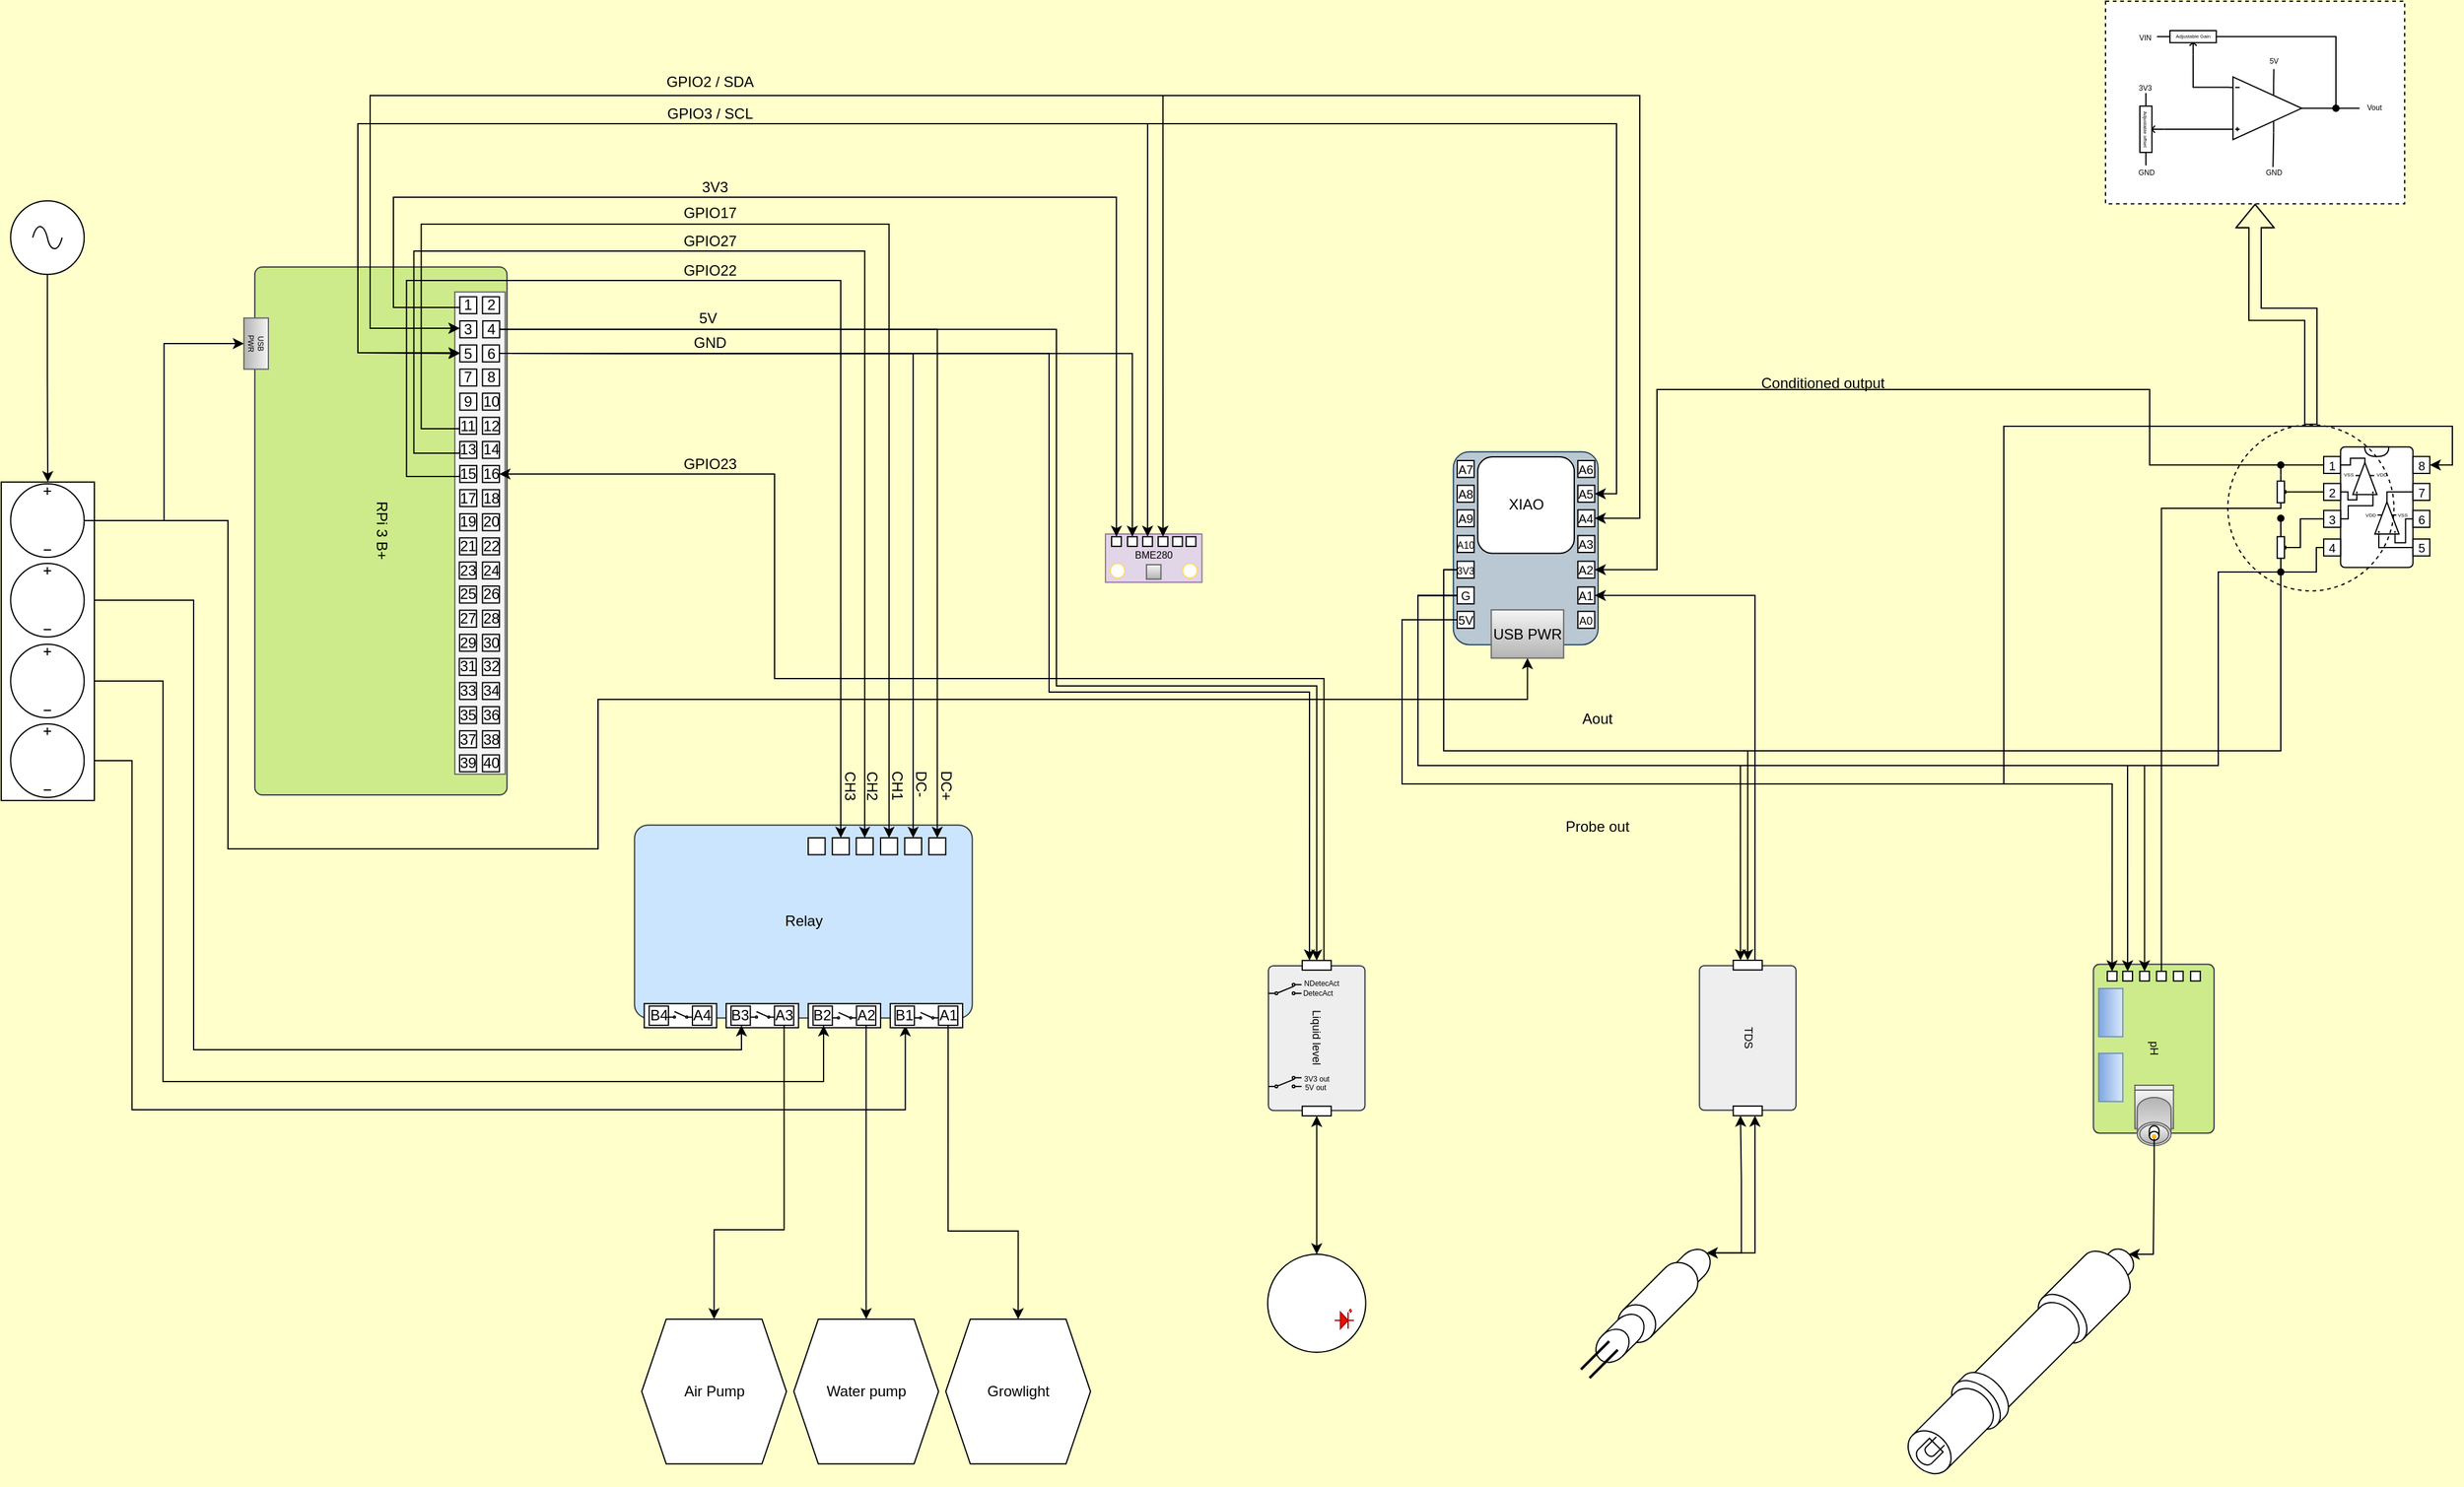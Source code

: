 <mxfile>
    <diagram name="Page-1" id="7e0a89b8-554c-2b80-1dc8-d5c74ca68de4">
        <mxGraphModel dx="1598" dy="644" grid="0" gridSize="10" guides="1" tooltips="1" connect="1" arrows="1" fold="1" page="1" pageScale="1" pageWidth="1100" pageHeight="850" background="#FFFFCC" math="0" shadow="0">
            <root>
                <mxCell id="0"/>
                <mxCell id="1" parent="0"/>
                <mxCell id="sNtvO4htKms_7EH3tcqB-71" value="" style="group" parent="1" vertex="1" connectable="0">
                    <mxGeometry x="1816.155" y="919.315" width="98.425" height="147.995" as="geometry"/>
                </mxCell>
                <mxCell id="sNtvO4htKms_7EH3tcqB-26" value="pH" style="rounded=1;whiteSpace=wrap;html=1;fontSize=9;strokeColor=#36393d;fillColor=#cdeb8b;arcSize=5;rotation=90;" parent="sNtvO4htKms_7EH3tcqB-71" vertex="1">
                    <mxGeometry x="-19.685" y="19.685" width="137.795" height="98.425" as="geometry"/>
                </mxCell>
                <mxCell id="sNtvO4htKms_7EH3tcqB-57" value="" style="whiteSpace=wrap;html=1;aspect=fixed;rounded=0;" parent="sNtvO4htKms_7EH3tcqB-71" vertex="1">
                    <mxGeometry x="11.276" y="5.685" width="7.874" height="7.88" as="geometry"/>
                </mxCell>
                <mxCell id="sNtvO4htKms_7EH3tcqB-58" value="" style="whiteSpace=wrap;html=1;aspect=fixed;rounded=0;fontStyle=1" parent="sNtvO4htKms_7EH3tcqB-71" vertex="1">
                    <mxGeometry x="23.956" y="5.685" width="7.874" height="7.88" as="geometry"/>
                </mxCell>
                <mxCell id="sNtvO4htKms_7EH3tcqB-59" value="" style="whiteSpace=wrap;html=1;aspect=fixed;rounded=0;" parent="sNtvO4htKms_7EH3tcqB-71" vertex="1">
                    <mxGeometry x="37.736" y="5.685" width="7.874" height="7.88" as="geometry"/>
                </mxCell>
                <mxCell id="sNtvO4htKms_7EH3tcqB-60" value="" style="whiteSpace=wrap;html=1;aspect=fixed;rounded=0;" parent="sNtvO4htKms_7EH3tcqB-71" vertex="1">
                    <mxGeometry x="51.516" y="5.685" width="7.874" height="7.88" as="geometry"/>
                </mxCell>
                <mxCell id="sNtvO4htKms_7EH3tcqB-61" value="" style="whiteSpace=wrap;html=1;aspect=fixed;rounded=0;" parent="sNtvO4htKms_7EH3tcqB-71" vertex="1">
                    <mxGeometry x="65.276" y="5.685" width="7.874" height="7.88" as="geometry"/>
                </mxCell>
                <mxCell id="sNtvO4htKms_7EH3tcqB-62" value="" style="whiteSpace=wrap;html=1;aspect=fixed;rounded=0;" parent="sNtvO4htKms_7EH3tcqB-71" vertex="1">
                    <mxGeometry x="79.276" y="5.685" width="7.874" height="7.88" as="geometry"/>
                </mxCell>
                <mxCell id="sNtvO4htKms_7EH3tcqB-68" value="" style="rounded=0;whiteSpace=wrap;html=1;fontSize=12;strokeColor=#6c8ebf;direction=south;fillColor=#dae8fc;gradientColor=#7ea6e0;flipH=0;" parent="sNtvO4htKms_7EH3tcqB-71" vertex="1">
                    <mxGeometry x="4.275" y="19.686" width="19.685" height="39.37" as="geometry"/>
                </mxCell>
                <mxCell id="sNtvO4htKms_7EH3tcqB-69" value="" style="rounded=0;whiteSpace=wrap;html=1;fontSize=12;strokeColor=#6c8ebf;direction=south;fillColor=#dae8fc;gradientColor=#7ea6e0;" parent="sNtvO4htKms_7EH3tcqB-71" vertex="1">
                    <mxGeometry x="4.275" y="72.615" width="19.685" height="39.37" as="geometry"/>
                </mxCell>
                <mxCell id="sNtvO4htKms_7EH3tcqB-70" value="" style="group" parent="sNtvO4htKms_7EH3tcqB-71" vertex="1" connectable="0">
                    <mxGeometry x="33.785" y="98.685" width="31.496" height="49.31" as="geometry"/>
                </mxCell>
                <mxCell id="sNtvO4htKms_7EH3tcqB-32" value="" style="whiteSpace=wrap;html=1;aspect=fixed;fontSize=6;fillColor=#f5f5f5;gradientColor=#b3b3b3;strokeColor=#666666;" parent="sNtvO4htKms_7EH3tcqB-70" vertex="1">
                    <mxGeometry y="3.94" width="31.496" height="31.5" as="geometry"/>
                </mxCell>
                <mxCell id="sNtvO4htKms_7EH3tcqB-29" value="" style="shape=cylinder3;whiteSpace=wrap;html=1;boundedLbl=1;backgroundOutline=1;size=9.513;fontSize=6;flipV=1;rotation=0;fillColor=#f5f5f5;gradientColor=#b3b3b3;strokeColor=#666666;" parent="sNtvO4htKms_7EH3tcqB-70" vertex="1">
                    <mxGeometry x="1.97" y="9.94" width="27.559" height="39.37" as="geometry"/>
                </mxCell>
                <mxCell id="sNtvO4htKms_7EH3tcqB-36" value="" style="ellipse;whiteSpace=wrap;html=1;fontSize=6;fillColor=#f5f5f5;gradientColor=#b3b3b3;strokeColor=#666666;" parent="sNtvO4htKms_7EH3tcqB-70" vertex="1">
                    <mxGeometry x="3.94" y="31.977" width="23.622" height="15.748" as="geometry"/>
                </mxCell>
                <mxCell id="sNtvO4htKms_7EH3tcqB-37" value="" style="rounded=0;whiteSpace=wrap;html=1;fontSize=6;fillColor=#eeeeee;strokeColor=#666666;" parent="sNtvO4htKms_7EH3tcqB-70" vertex="1">
                    <mxGeometry width="31.496" height="3.937" as="geometry"/>
                </mxCell>
                <mxCell id="sNtvO4htKms_7EH3tcqB-39" value="" style="shape=cylinder3;whiteSpace=wrap;html=1;boundedLbl=1;backgroundOutline=1;size=3.637;fontSize=6;flipV=1;rotation=0;" parent="sNtvO4htKms_7EH3tcqB-70" vertex="1">
                    <mxGeometry x="11.81" y="33.158" width="7.874" height="11.811" as="geometry"/>
                </mxCell>
                <mxCell id="sNtvO4htKms_7EH3tcqB-40" value="" style="ellipse;whiteSpace=wrap;html=1;aspect=fixed;fontSize=6;fillColor=#ffcd28;gradientColor=#ffa500;strokeColor=none;" parent="sNtvO4htKms_7EH3tcqB-70" vertex="1">
                    <mxGeometry x="13.78" y="39.81" width="3.937" height="3.94" as="geometry"/>
                </mxCell>
                <object label="" id="DCozSztl5NZbpzNgvTjl-281">
                    <mxCell style="group" parent="1" vertex="1" connectable="0">
                        <mxGeometry x="306.995" y="349.995" width="214.7" height="431" as="geometry"/>
                    </mxCell>
                </object>
                <mxCell id="DCozSztl5NZbpzNgvTjl-1" value="RPi 3 B+" style="rounded=1;whiteSpace=wrap;html=1;rotation=90;fillColor=#cdeb8b;strokeColor=#36393d;arcSize=3;" parent="DCozSztl5NZbpzNgvTjl-281" vertex="1">
                    <mxGeometry x="-103.685" y="112.615" width="431" height="205.77" as="geometry"/>
                </mxCell>
                <mxCell id="DCozSztl5NZbpzNgvTjl-63" value="USB &lt;br&gt;PWR" style="rounded=0;whiteSpace=wrap;html=1;fontSize=6;rotation=90;fillColor=#f5f5f5;gradientColor=#b3b3b3;strokeColor=#666666;" parent="DCozSztl5NZbpzNgvTjl-281" vertex="1">
                    <mxGeometry x="-10.87" y="52.53" width="41.74" height="20.0" as="geometry"/>
                </mxCell>
                <mxCell id="DCozSztl5NZbpzNgvTjl-168" value="" style="group;fillColor=#f5f5f5;fontColor=#333333;strokeColor=#666666;rounded=0;" parent="DCozSztl5NZbpzNgvTjl-281" vertex="1" connectable="0">
                    <mxGeometry x="172.113" y="20.365" width="41.083" height="393.7" as="geometry"/>
                </mxCell>
                <mxCell id="DCozSztl5NZbpzNgvTjl-3" value="1" style="whiteSpace=wrap;html=1;aspect=fixed;rounded=0;" parent="DCozSztl5NZbpzNgvTjl-168" vertex="1">
                    <mxGeometry x="4.108" y="3.936" width="13.779" height="13.78" as="geometry"/>
                </mxCell>
                <mxCell id="DCozSztl5NZbpzNgvTjl-42" value="2" style="whiteSpace=wrap;html=1;aspect=fixed;rounded=0;" parent="DCozSztl5NZbpzNgvTjl-168" vertex="1">
                    <mxGeometry x="22.596" y="3.935" width="13.779" height="13.78" as="geometry"/>
                </mxCell>
                <mxCell id="DCozSztl5NZbpzNgvTjl-117" value="3" style="whiteSpace=wrap;html=1;aspect=fixed;strokeColor=default;rounded=0;" parent="DCozSztl5NZbpzNgvTjl-168" vertex="1">
                    <mxGeometry x="4.108" y="23.621" width="13.779" height="13.78" as="geometry"/>
                </mxCell>
                <mxCell id="DCozSztl5NZbpzNgvTjl-118" value="4" style="whiteSpace=wrap;html=1;aspect=fixed;rounded=0;" parent="DCozSztl5NZbpzNgvTjl-168" vertex="1">
                    <mxGeometry x="22.798" y="23.621" width="13.779" height="13.78" as="geometry"/>
                </mxCell>
                <mxCell id="DCozSztl5NZbpzNgvTjl-132" value="5" style="whiteSpace=wrap;html=1;aspect=fixed;rounded=0;" parent="DCozSztl5NZbpzNgvTjl-168" vertex="1">
                    <mxGeometry x="4.108" y="43.306" width="13.779" height="13.78" as="geometry"/>
                </mxCell>
                <mxCell id="DCozSztl5NZbpzNgvTjl-133" value="6" style="whiteSpace=wrap;html=1;aspect=fixed;rounded=0;" parent="DCozSztl5NZbpzNgvTjl-168" vertex="1">
                    <mxGeometry x="22.596" y="43.306" width="13.779" height="13.78" as="geometry"/>
                </mxCell>
                <mxCell id="DCozSztl5NZbpzNgvTjl-134" value="7" style="whiteSpace=wrap;html=1;aspect=fixed;rounded=0;" parent="DCozSztl5NZbpzNgvTjl-168" vertex="1">
                    <mxGeometry x="4.108" y="62.991" width="13.779" height="13.78" as="geometry"/>
                </mxCell>
                <mxCell id="DCozSztl5NZbpzNgvTjl-135" value="8" style="whiteSpace=wrap;html=1;aspect=fixed;rounded=0;" parent="DCozSztl5NZbpzNgvTjl-168" vertex="1">
                    <mxGeometry x="22.596" y="62.991" width="13.779" height="13.78" as="geometry"/>
                </mxCell>
                <mxCell id="DCozSztl5NZbpzNgvTjl-136" value="9" style="whiteSpace=wrap;html=1;aspect=fixed;rounded=0;" parent="DCozSztl5NZbpzNgvTjl-168" vertex="1">
                    <mxGeometry x="4.108" y="82.676" width="13.779" height="13.78" as="geometry"/>
                </mxCell>
                <mxCell id="DCozSztl5NZbpzNgvTjl-137" value="10" style="whiteSpace=wrap;html=1;aspect=fixed;rounded=0;" parent="DCozSztl5NZbpzNgvTjl-168" vertex="1">
                    <mxGeometry x="22.596" y="82.676" width="13.779" height="13.78" as="geometry"/>
                </mxCell>
                <mxCell id="DCozSztl5NZbpzNgvTjl-138" value="11" style="whiteSpace=wrap;html=1;aspect=fixed;rounded=0;" parent="DCozSztl5NZbpzNgvTjl-168" vertex="1">
                    <mxGeometry x="3.9" y="102.361" width="13.779" height="13.78" as="geometry"/>
                </mxCell>
                <mxCell id="DCozSztl5NZbpzNgvTjl-139" value="12" style="whiteSpace=wrap;html=1;aspect=fixed;rounded=0;" parent="DCozSztl5NZbpzNgvTjl-168" vertex="1">
                    <mxGeometry x="22.596" y="102.361" width="13.779" height="13.78" as="geometry"/>
                </mxCell>
                <mxCell id="DCozSztl5NZbpzNgvTjl-140" value="13" style="whiteSpace=wrap;html=1;aspect=fixed;rounded=0;" parent="DCozSztl5NZbpzNgvTjl-168" vertex="1">
                    <mxGeometry x="4.108" y="122.046" width="13.779" height="13.78" as="geometry"/>
                </mxCell>
                <mxCell id="DCozSztl5NZbpzNgvTjl-141" value="14" style="whiteSpace=wrap;html=1;aspect=fixed;rounded=0;" parent="DCozSztl5NZbpzNgvTjl-168" vertex="1">
                    <mxGeometry x="22.596" y="122.046" width="13.779" height="13.78" as="geometry"/>
                </mxCell>
                <mxCell id="DCozSztl5NZbpzNgvTjl-142" value="15" style="whiteSpace=wrap;html=1;aspect=fixed;rounded=0;" parent="DCozSztl5NZbpzNgvTjl-168" vertex="1">
                    <mxGeometry x="4.108" y="141.731" width="13.779" height="13.78" as="geometry"/>
                </mxCell>
                <mxCell id="DCozSztl5NZbpzNgvTjl-143" value="16" style="whiteSpace=wrap;html=1;aspect=fixed;rounded=0;" parent="DCozSztl5NZbpzNgvTjl-168" vertex="1">
                    <mxGeometry x="22.596" y="141.731" width="13.779" height="13.78" as="geometry"/>
                </mxCell>
                <mxCell id="DCozSztl5NZbpzNgvTjl-144" value="17" style="whiteSpace=wrap;html=1;aspect=fixed;rounded=0;" parent="DCozSztl5NZbpzNgvTjl-168" vertex="1">
                    <mxGeometry x="4.108" y="161.416" width="13.779" height="13.78" as="geometry"/>
                </mxCell>
                <mxCell id="DCozSztl5NZbpzNgvTjl-145" value="18" style="whiteSpace=wrap;html=1;aspect=fixed;rounded=0;" parent="DCozSztl5NZbpzNgvTjl-168" vertex="1">
                    <mxGeometry x="22.596" y="161.416" width="13.779" height="13.78" as="geometry"/>
                </mxCell>
                <mxCell id="DCozSztl5NZbpzNgvTjl-146" value="19" style="whiteSpace=wrap;html=1;aspect=fixed;rounded=0;" parent="DCozSztl5NZbpzNgvTjl-168" vertex="1">
                    <mxGeometry x="4.108" y="181.101" width="13.779" height="13.78" as="geometry"/>
                </mxCell>
                <mxCell id="DCozSztl5NZbpzNgvTjl-147" value="20" style="whiteSpace=wrap;html=1;aspect=fixed;rounded=0;" parent="DCozSztl5NZbpzNgvTjl-168" vertex="1">
                    <mxGeometry x="22.596" y="181.101" width="13.779" height="13.78" as="geometry"/>
                </mxCell>
                <mxCell id="DCozSztl5NZbpzNgvTjl-148" value="21" style="whiteSpace=wrap;html=1;aspect=fixed;rounded=0;" parent="DCozSztl5NZbpzNgvTjl-168" vertex="1">
                    <mxGeometry x="3.9" y="200.786" width="13.779" height="13.78" as="geometry"/>
                </mxCell>
                <mxCell id="DCozSztl5NZbpzNgvTjl-149" value="22" style="whiteSpace=wrap;html=1;aspect=fixed;rounded=0;" parent="DCozSztl5NZbpzNgvTjl-168" vertex="1">
                    <mxGeometry x="22.596" y="200.786" width="13.779" height="13.78" as="geometry"/>
                </mxCell>
                <mxCell id="DCozSztl5NZbpzNgvTjl-150" value="23" style="whiteSpace=wrap;html=1;aspect=fixed;rounded=0;" parent="DCozSztl5NZbpzNgvTjl-168" vertex="1">
                    <mxGeometry x="3.691" y="220.471" width="13.779" height="13.78" as="geometry"/>
                </mxCell>
                <mxCell id="DCozSztl5NZbpzNgvTjl-151" value="24" style="whiteSpace=wrap;html=1;aspect=fixed;rounded=0;" parent="DCozSztl5NZbpzNgvTjl-168" vertex="1">
                    <mxGeometry x="22.596" y="220.471" width="13.779" height="13.78" as="geometry"/>
                </mxCell>
                <mxCell id="DCozSztl5NZbpzNgvTjl-152" value="25" style="whiteSpace=wrap;html=1;aspect=fixed;rounded=0;" parent="DCozSztl5NZbpzNgvTjl-168" vertex="1">
                    <mxGeometry x="3.9" y="240.156" width="13.779" height="13.78" as="geometry"/>
                </mxCell>
                <mxCell id="DCozSztl5NZbpzNgvTjl-153" value="26" style="whiteSpace=wrap;html=1;aspect=fixed;rounded=0;" parent="DCozSztl5NZbpzNgvTjl-168" vertex="1">
                    <mxGeometry x="22.596" y="240.156" width="13.779" height="13.78" as="geometry"/>
                </mxCell>
                <mxCell id="DCozSztl5NZbpzNgvTjl-154" value="27" style="whiteSpace=wrap;html=1;aspect=fixed;rounded=0;" parent="DCozSztl5NZbpzNgvTjl-168" vertex="1">
                    <mxGeometry x="3.9" y="259.841" width="13.779" height="13.78" as="geometry"/>
                </mxCell>
                <mxCell id="DCozSztl5NZbpzNgvTjl-155" value="28" style="whiteSpace=wrap;html=1;aspect=fixed;rounded=0;" parent="DCozSztl5NZbpzNgvTjl-168" vertex="1">
                    <mxGeometry x="22.596" y="259.841" width="13.779" height="13.78" as="geometry"/>
                </mxCell>
                <mxCell id="DCozSztl5NZbpzNgvTjl-156" value="29" style="whiteSpace=wrap;html=1;aspect=fixed;rounded=0;" parent="DCozSztl5NZbpzNgvTjl-168" vertex="1">
                    <mxGeometry x="3.9" y="279.526" width="13.779" height="13.78" as="geometry"/>
                </mxCell>
                <mxCell id="DCozSztl5NZbpzNgvTjl-157" value="30" style="whiteSpace=wrap;html=1;aspect=fixed;rounded=0;" parent="DCozSztl5NZbpzNgvTjl-168" vertex="1">
                    <mxGeometry x="22.596" y="279.526" width="13.779" height="13.78" as="geometry"/>
                </mxCell>
                <mxCell id="DCozSztl5NZbpzNgvTjl-158" value="31" style="whiteSpace=wrap;html=1;aspect=fixed;rounded=0;" parent="DCozSztl5NZbpzNgvTjl-168" vertex="1">
                    <mxGeometry x="3.691" y="299.211" width="13.779" height="13.78" as="geometry"/>
                </mxCell>
                <mxCell id="DCozSztl5NZbpzNgvTjl-159" value="32" style="whiteSpace=wrap;html=1;aspect=fixed;rounded=0;" parent="DCozSztl5NZbpzNgvTjl-168" vertex="1">
                    <mxGeometry x="22.596" y="299.211" width="13.779" height="13.78" as="geometry"/>
                </mxCell>
                <mxCell id="DCozSztl5NZbpzNgvTjl-160" value="33" style="whiteSpace=wrap;html=1;aspect=fixed;rounded=0;" parent="DCozSztl5NZbpzNgvTjl-168" vertex="1">
                    <mxGeometry x="3.9" y="318.896" width="13.779" height="13.78" as="geometry"/>
                </mxCell>
                <mxCell id="DCozSztl5NZbpzNgvTjl-161" value="34" style="whiteSpace=wrap;html=1;aspect=fixed;rounded=0;" parent="DCozSztl5NZbpzNgvTjl-168" vertex="1">
                    <mxGeometry x="22.596" y="318.896" width="13.779" height="13.78" as="geometry"/>
                </mxCell>
                <mxCell id="DCozSztl5NZbpzNgvTjl-162" value="35" style="whiteSpace=wrap;html=1;aspect=fixed;rounded=0;" parent="DCozSztl5NZbpzNgvTjl-168" vertex="1">
                    <mxGeometry x="3.9" y="338.581" width="13.779" height="13.78" as="geometry"/>
                </mxCell>
                <mxCell id="DCozSztl5NZbpzNgvTjl-163" value="36" style="whiteSpace=wrap;html=1;aspect=fixed;rounded=0;" parent="DCozSztl5NZbpzNgvTjl-168" vertex="1">
                    <mxGeometry x="22.596" y="338.581" width="13.779" height="13.78" as="geometry"/>
                </mxCell>
                <mxCell id="DCozSztl5NZbpzNgvTjl-164" value="37" style="whiteSpace=wrap;html=1;aspect=fixed;rounded=0;" parent="DCozSztl5NZbpzNgvTjl-168" vertex="1">
                    <mxGeometry x="3.9" y="358.266" width="13.779" height="13.78" as="geometry"/>
                </mxCell>
                <mxCell id="DCozSztl5NZbpzNgvTjl-165" value="38" style="whiteSpace=wrap;html=1;aspect=fixed;rounded=0;" parent="DCozSztl5NZbpzNgvTjl-168" vertex="1">
                    <mxGeometry x="22.596" y="358.266" width="13.779" height="13.78" as="geometry"/>
                </mxCell>
                <mxCell id="DCozSztl5NZbpzNgvTjl-166" value="39" style="whiteSpace=wrap;html=1;aspect=fixed;rounded=0;" parent="DCozSztl5NZbpzNgvTjl-168" vertex="1">
                    <mxGeometry x="3.9" y="377.951" width="13.779" height="13.78" as="geometry"/>
                </mxCell>
                <mxCell id="DCozSztl5NZbpzNgvTjl-167" value="40" style="whiteSpace=wrap;html=1;aspect=fixed;rounded=0;" parent="DCozSztl5NZbpzNgvTjl-168" vertex="1">
                    <mxGeometry x="22.596" y="377.951" width="13.779" height="13.78" as="geometry"/>
                </mxCell>
                <mxCell id="DCozSztl5NZbpzNgvTjl-66" style="edgeStyle=orthogonalEdgeStyle;rounded=0;orthogonalLoop=1;jettySize=auto;html=1;fontSize=6;" parent="1" source="DCozSztl5NZbpzNgvTjl-65" target="DCozSztl5NZbpzNgvTjl-64" edge="1">
                    <mxGeometry relative="1" as="geometry"/>
                </mxCell>
                <mxCell id="DCozSztl5NZbpzNgvTjl-65" value="" style="pointerEvents=1;verticalLabelPosition=bottom;shadow=0;dashed=0;align=center;html=1;verticalAlign=top;shape=mxgraph.electrical.signal_sources.source;aspect=fixed;points=[[0.5,0,0],[1,0.5,0],[0.5,1,0],[0,0.5,0]];elSignalType=ac;fontSize=6;rounded=0;" parent="1" vertex="1">
                    <mxGeometry x="116.68" y="296" width="60" height="60" as="geometry"/>
                </mxCell>
                <mxCell id="DCozSztl5NZbpzNgvTjl-72" style="edgeStyle=orthogonalEdgeStyle;rounded=0;orthogonalLoop=1;jettySize=auto;html=1;entryX=0.5;entryY=1;entryDx=0;entryDy=0;fontSize=6;" parent="1" source="DCozSztl5NZbpzNgvTjl-67" target="DCozSztl5NZbpzNgvTjl-63" edge="1">
                    <mxGeometry relative="1" as="geometry"/>
                </mxCell>
                <mxCell id="DCozSztl5NZbpzNgvTjl-218" style="edgeStyle=orthogonalEdgeStyle;rounded=0;orthogonalLoop=1;jettySize=auto;html=1;entryX=0.5;entryY=1;entryDx=0;entryDy=0;fontSize=12;fontColor=#000000;" parent="1" source="DCozSztl5NZbpzNgvTjl-70" target="DCozSztl5NZbpzNgvTjl-199" edge="1">
                    <mxGeometry relative="1" as="geometry">
                        <Array as="points">
                            <mxPoint x="215.68" y="753"/>
                            <mxPoint x="215.68" y="1038"/>
                            <mxPoint x="846.68" y="1038"/>
                            <mxPoint x="846.68" y="969"/>
                        </Array>
                    </mxGeometry>
                </mxCell>
                <mxCell id="DCozSztl5NZbpzNgvTjl-88" value="DC+" style="text;html=1;align=center;verticalAlign=middle;resizable=0;points=[];autosize=1;strokeColor=none;fillColor=none;fontSize=12;rotation=90;rounded=0;" parent="1" vertex="1">
                    <mxGeometry x="859.99" y="763" width="40" height="20" as="geometry"/>
                </mxCell>
                <mxCell id="DCozSztl5NZbpzNgvTjl-92" value="DC-&amp;nbsp;" style="text;html=1;align=center;verticalAlign=middle;resizable=0;points=[];autosize=1;strokeColor=none;fillColor=none;fontSize=12;rotation=90;rounded=0;" parent="1" vertex="1">
                    <mxGeometry x="839.67" y="763" width="40" height="20" as="geometry"/>
                </mxCell>
                <mxCell id="DCozSztl5NZbpzNgvTjl-94" value="GPIO17" style="text;html=1;align=center;verticalAlign=middle;resizable=0;points=[];autosize=1;strokeColor=none;fillColor=none;fontSize=12;fontColor=#000000;rounded=0;" parent="1" vertex="1">
                    <mxGeometry x="656.68" y="296" width="60" height="20" as="geometry"/>
                </mxCell>
                <mxCell id="DCozSztl5NZbpzNgvTjl-97" value="GPIO27" style="text;html=1;align=center;verticalAlign=middle;resizable=0;points=[];autosize=1;strokeColor=none;fillColor=none;fontSize=12;fontColor=#000000;rounded=0;" parent="1" vertex="1">
                    <mxGeometry x="656.68" y="319" width="60" height="20" as="geometry"/>
                </mxCell>
                <mxCell id="DCozSztl5NZbpzNgvTjl-180" value="GPIO22" style="text;html=1;align=center;verticalAlign=middle;resizable=0;points=[];autosize=1;strokeColor=none;fillColor=none;fontSize=12;fontColor=#000000;rounded=0;" parent="1" vertex="1">
                    <mxGeometry x="660.68" y="344" width="53" height="18" as="geometry"/>
                </mxCell>
                <mxCell id="DCozSztl5NZbpzNgvTjl-182" value="CH1" style="text;html=1;align=center;verticalAlign=middle;resizable=0;points=[];autosize=1;strokeColor=none;fillColor=none;fontSize=12;rotation=90;rounded=0;" parent="1" vertex="1">
                    <mxGeometry x="822.99" y="764" width="34" height="18" as="geometry"/>
                </mxCell>
                <mxCell id="DCozSztl5NZbpzNgvTjl-183" value="CH2" style="text;html=1;align=center;verticalAlign=middle;resizable=0;points=[];autosize=1;strokeColor=none;fillColor=none;fontSize=12;rotation=90;rounded=0;" parent="1" vertex="1">
                    <mxGeometry x="802.67" y="764" width="34" height="18" as="geometry"/>
                </mxCell>
                <mxCell id="DCozSztl5NZbpzNgvTjl-184" value="CH3" style="text;html=1;align=center;verticalAlign=middle;resizable=0;points=[];autosize=1;strokeColor=none;fillColor=none;fontSize=12;rotation=90;rounded=0;" parent="1" vertex="1">
                    <mxGeometry x="784.68" y="764" width="34" height="18" as="geometry"/>
                </mxCell>
                <mxCell id="DCozSztl5NZbpzNgvTjl-205" value="" style="group;fillColor=none;fontColor=#333333;strokeColor=none;rounded=0;" parent="1" vertex="1" connectable="0">
                    <mxGeometry x="625.734" y="805.684" width="275.59" height="165.354" as="geometry"/>
                </mxCell>
                <mxCell id="DCozSztl5NZbpzNgvTjl-73" value="&lt;font style=&quot;font-size: 12px&quot;&gt;Relay&lt;/font&gt;" style="rounded=1;whiteSpace=wrap;html=1;fontSize=6;fillColor=#cce5ff;strokeColor=#36393d;arcSize=7;" parent="DCozSztl5NZbpzNgvTjl-205" vertex="1">
                    <mxGeometry width="275.59" height="157.48" as="geometry"/>
                </mxCell>
                <mxCell id="DCozSztl5NZbpzNgvTjl-173" value="" style="group;rounded=0;" parent="DCozSztl5NZbpzNgvTjl-205" vertex="1" connectable="0">
                    <mxGeometry x="141.732" y="10.316" width="112.205" height="13.78" as="geometry"/>
                </mxCell>
                <mxCell id="DCozSztl5NZbpzNgvTjl-75" value="" style="whiteSpace=wrap;html=1;aspect=fixed;rounded=0;" parent="DCozSztl5NZbpzNgvTjl-173" vertex="1">
                    <mxGeometry x="59.055" width="13.779" height="13.78" as="geometry"/>
                </mxCell>
                <mxCell id="DCozSztl5NZbpzNgvTjl-76" value="" style="whiteSpace=wrap;html=1;aspect=fixed;rounded=0;" parent="DCozSztl5NZbpzNgvTjl-173" vertex="1">
                    <mxGeometry x="19.685" width="13.779" height="13.78" as="geometry"/>
                </mxCell>
                <mxCell id="DCozSztl5NZbpzNgvTjl-77" value="" style="whiteSpace=wrap;html=1;aspect=fixed;rounded=0;" parent="DCozSztl5NZbpzNgvTjl-173" vertex="1">
                    <mxGeometry x="78.74" width="13.779" height="13.78" as="geometry"/>
                </mxCell>
                <mxCell id="DCozSztl5NZbpzNgvTjl-78" value="" style="whiteSpace=wrap;html=1;aspect=fixed;fillColor=#FFFFFF;rounded=0;" parent="DCozSztl5NZbpzNgvTjl-173" vertex="1">
                    <mxGeometry x="39.214" width="13.779" height="13.78" as="geometry"/>
                </mxCell>
                <mxCell id="DCozSztl5NZbpzNgvTjl-83" value="" style="whiteSpace=wrap;html=1;aspect=fixed;fillColor=#FFFFFF;rounded=0;" parent="DCozSztl5NZbpzNgvTjl-173" vertex="1">
                    <mxGeometry width="13.779" height="13.78" as="geometry"/>
                </mxCell>
                <mxCell id="DCozSztl5NZbpzNgvTjl-84" value="" style="whiteSpace=wrap;html=1;aspect=fixed;rounded=0;" parent="DCozSztl5NZbpzNgvTjl-173" vertex="1">
                    <mxGeometry x="98.425" width="13.779" height="13.78" as="geometry"/>
                </mxCell>
                <mxCell id="DCozSztl5NZbpzNgvTjl-188" value="" style="rounded=0;whiteSpace=wrap;html=1;fontSize=12;fontColor=#000000;strokeColor=default;fillColor=default;" parent="DCozSztl5NZbpzNgvTjl-205" vertex="1">
                    <mxGeometry x="7.941" y="145.669" width="59.055" height="19.685" as="geometry"/>
                </mxCell>
                <mxCell id="DCozSztl5NZbpzNgvTjl-189" value="" style="rounded=0;whiteSpace=wrap;html=1;fontSize=12;fontColor=#000000;strokeColor=default;fillColor=default;" parent="DCozSztl5NZbpzNgvTjl-205" vertex="1">
                    <mxGeometry x="74.803" y="145.669" width="59.055" height="19.685" as="geometry"/>
                </mxCell>
                <mxCell id="DCozSztl5NZbpzNgvTjl-190" value="" style="rounded=0;whiteSpace=wrap;html=1;fontSize=12;fontColor=#000000;strokeColor=default;fillColor=default;" parent="DCozSztl5NZbpzNgvTjl-205" vertex="1">
                    <mxGeometry x="141.732" y="145.669" width="59.055" height="19.685" as="geometry"/>
                </mxCell>
                <mxCell id="DCozSztl5NZbpzNgvTjl-192" value="" style="rounded=0;whiteSpace=wrap;html=1;fontSize=12;fontColor=#000000;strokeColor=default;fillColor=default;" parent="DCozSztl5NZbpzNgvTjl-205" vertex="1">
                    <mxGeometry x="208.661" y="145.669" width="59.055" height="19.685" as="geometry"/>
                </mxCell>
                <mxCell id="DCozSztl5NZbpzNgvTjl-193" value="B4" style="whiteSpace=wrap;html=1;aspect=fixed;fontSize=12;fontColor=#000000;strokeColor=default;fillColor=default;rounded=0;" parent="DCozSztl5NZbpzNgvTjl-205" vertex="1">
                    <mxGeometry x="11.948" y="147.638" width="15.748" height="15.75" as="geometry"/>
                </mxCell>
                <mxCell id="DCozSztl5NZbpzNgvTjl-194" value="A4" style="whiteSpace=wrap;html=1;aspect=fixed;fontSize=12;fontColor=#000000;strokeColor=default;fillColor=default;rounded=0;" parent="DCozSztl5NZbpzNgvTjl-205" vertex="1">
                    <mxGeometry x="47.244" y="147.638" width="15.748" height="15.75" as="geometry"/>
                </mxCell>
                <mxCell id="DCozSztl5NZbpzNgvTjl-195" value="B3" style="whiteSpace=wrap;html=1;aspect=fixed;fontSize=12;fontColor=#000000;strokeColor=default;fillColor=default;rounded=0;" parent="DCozSztl5NZbpzNgvTjl-205" vertex="1">
                    <mxGeometry x="78.74" y="147.638" width="15.748" height="15.75" as="geometry"/>
                </mxCell>
                <mxCell id="DCozSztl5NZbpzNgvTjl-196" value="A3" style="whiteSpace=wrap;html=1;aspect=fixed;fontSize=12;fontColor=#000000;strokeColor=default;fillColor=default;rounded=0;" parent="DCozSztl5NZbpzNgvTjl-205" vertex="1">
                    <mxGeometry x="114.173" y="147.638" width="15.748" height="15.75" as="geometry"/>
                </mxCell>
                <mxCell id="DCozSztl5NZbpzNgvTjl-197" value="B2" style="whiteSpace=wrap;html=1;aspect=fixed;fontSize=12;fontColor=#000000;strokeColor=default;fillColor=default;rounded=0;" parent="DCozSztl5NZbpzNgvTjl-205" vertex="1">
                    <mxGeometry x="145.669" y="147.638" width="15.748" height="15.75" as="geometry"/>
                </mxCell>
                <mxCell id="DCozSztl5NZbpzNgvTjl-198" value="A2" style="whiteSpace=wrap;html=1;aspect=fixed;fontSize=12;fontColor=#000000;strokeColor=default;fillColor=default;rounded=0;" parent="DCozSztl5NZbpzNgvTjl-205" vertex="1">
                    <mxGeometry x="181.102" y="147.638" width="15.748" height="15.75" as="geometry"/>
                </mxCell>
                <mxCell id="DCozSztl5NZbpzNgvTjl-199" value="B1" style="whiteSpace=wrap;html=1;aspect=fixed;fontSize=12;fontColor=#000000;strokeColor=default;fillColor=default;rounded=0;" parent="DCozSztl5NZbpzNgvTjl-205" vertex="1">
                    <mxGeometry x="212.598" y="147.638" width="15.748" height="15.75" as="geometry"/>
                </mxCell>
                <mxCell id="DCozSztl5NZbpzNgvTjl-200" value="A1" style="whiteSpace=wrap;html=1;aspect=fixed;fontSize=12;fontColor=#000000;strokeColor=default;fillColor=default;rounded=0;" parent="DCozSztl5NZbpzNgvTjl-205" vertex="1">
                    <mxGeometry x="248.031" y="147.638" width="15.748" height="15.75" as="geometry"/>
                </mxCell>
                <mxCell id="DCozSztl5NZbpzNgvTjl-201" value="" style="pointerEvents=1;verticalLabelPosition=bottom;shadow=0;dashed=0;align=center;html=1;verticalAlign=top;shape=mxgraph.electrical.electro-mechanical.simple_switch;fontSize=12;fontColor=#000000;strokeColor=default;fillColor=default;flipH=1;rounded=0;" parent="DCozSztl5NZbpzNgvTjl-205" vertex="1">
                    <mxGeometry x="27.946" y="152.176" width="19.3" height="5.3" as="geometry"/>
                </mxCell>
                <mxCell id="DCozSztl5NZbpzNgvTjl-202" value="" style="pointerEvents=1;verticalLabelPosition=bottom;shadow=0;dashed=0;align=center;html=1;verticalAlign=top;shape=mxgraph.electrical.electro-mechanical.simple_switch;fontSize=12;fontColor=#000000;strokeColor=default;fillColor=default;flipH=1;rounded=0;" parent="DCozSztl5NZbpzNgvTjl-205" vertex="1">
                    <mxGeometry x="94.876" y="152.176" width="19.3" height="5.3" as="geometry"/>
                </mxCell>
                <mxCell id="DCozSztl5NZbpzNgvTjl-203" value="" style="pointerEvents=1;verticalLabelPosition=bottom;shadow=0;dashed=0;align=center;html=1;verticalAlign=top;shape=mxgraph.electrical.electro-mechanical.simple_switch;fontSize=12;fontColor=#000000;strokeColor=default;fillColor=default;flipH=1;rounded=0;" parent="DCozSztl5NZbpzNgvTjl-205" vertex="1">
                    <mxGeometry x="161.806" y="152.866" width="19.3" height="5.3" as="geometry"/>
                </mxCell>
                <mxCell id="DCozSztl5NZbpzNgvTjl-204" value="" style="pointerEvents=1;verticalLabelPosition=bottom;shadow=0;dashed=0;align=center;html=1;verticalAlign=top;shape=mxgraph.electrical.electro-mechanical.simple_switch;fontSize=12;fontColor=#000000;strokeColor=default;fillColor=default;flipH=1;rounded=0;" parent="DCozSztl5NZbpzNgvTjl-205" vertex="1">
                    <mxGeometry x="228.736" y="152.866" width="19.3" height="5.3" as="geometry"/>
                </mxCell>
                <mxCell id="DCozSztl5NZbpzNgvTjl-171" style="edgeStyle=orthogonalEdgeStyle;rounded=0;orthogonalLoop=1;jettySize=auto;html=1;entryX=0.5;entryY=0;entryDx=0;entryDy=0;fontSize=12;fontColor=#000000;exitX=1;exitY=0.5;exitDx=0;exitDy=0;" parent="1" source="DCozSztl5NZbpzNgvTjl-118" target="DCozSztl5NZbpzNgvTjl-84" edge="1">
                    <mxGeometry relative="1" as="geometry"/>
                </mxCell>
                <mxCell id="DCozSztl5NZbpzNgvTjl-172" style="edgeStyle=orthogonalEdgeStyle;rounded=0;orthogonalLoop=1;jettySize=auto;html=1;entryX=0.5;entryY=0;entryDx=0;entryDy=0;fontSize=12;fontColor=#000000;exitX=1;exitY=0.5;exitDx=0;exitDy=0;" parent="1" source="DCozSztl5NZbpzNgvTjl-133" target="DCozSztl5NZbpzNgvTjl-77" edge="1">
                    <mxGeometry relative="1" as="geometry">
                        <Array as="points">
                            <mxPoint x="853" y="421"/>
                        </Array>
                    </mxGeometry>
                </mxCell>
                <mxCell id="DCozSztl5NZbpzNgvTjl-177" style="edgeStyle=orthogonalEdgeStyle;rounded=0;orthogonalLoop=1;jettySize=auto;html=1;exitX=0;exitY=0.5;exitDx=0;exitDy=0;entryX=0.5;entryY=0;entryDx=0;entryDy=0;fontSize=12;fontColor=#000000;" parent="1" source="DCozSztl5NZbpzNgvTjl-138" target="DCozSztl5NZbpzNgvTjl-75" edge="1">
                    <mxGeometry relative="1" as="geometry">
                        <Array as="points">
                            <mxPoint x="451.68" y="482"/>
                            <mxPoint x="451.68" y="315"/>
                            <mxPoint x="833.68" y="315"/>
                        </Array>
                    </mxGeometry>
                </mxCell>
                <mxCell id="DCozSztl5NZbpzNgvTjl-178" style="edgeStyle=orthogonalEdgeStyle;rounded=0;orthogonalLoop=1;jettySize=auto;html=1;exitX=0;exitY=0.5;exitDx=0;exitDy=0;entryX=0.5;entryY=0;entryDx=0;entryDy=0;fontSize=12;fontColor=#000000;" parent="1" source="DCozSztl5NZbpzNgvTjl-140" target="DCozSztl5NZbpzNgvTjl-78" edge="1">
                    <mxGeometry relative="1" as="geometry">
                        <Array as="points">
                            <mxPoint x="445.68" y="502"/>
                            <mxPoint x="445.68" y="337"/>
                            <mxPoint x="813.68" y="337"/>
                        </Array>
                    </mxGeometry>
                </mxCell>
                <mxCell id="DCozSztl5NZbpzNgvTjl-179" style="edgeStyle=orthogonalEdgeStyle;rounded=0;orthogonalLoop=1;jettySize=auto;html=1;exitX=0;exitY=0.5;exitDx=0;exitDy=0;entryX=0.5;entryY=0;entryDx=0;entryDy=0;fontSize=12;fontColor=#000000;" parent="1" source="DCozSztl5NZbpzNgvTjl-142" target="DCozSztl5NZbpzNgvTjl-76" edge="1">
                    <mxGeometry relative="1" as="geometry">
                        <Array as="points">
                            <mxPoint x="439.68" y="521"/>
                            <mxPoint x="439.68" y="361"/>
                            <mxPoint x="793.68" y="361"/>
                        </Array>
                    </mxGeometry>
                </mxCell>
                <mxCell id="DCozSztl5NZbpzNgvTjl-210" value="Air Pump" style="shape=hexagon;perimeter=hexagonPerimeter2;whiteSpace=wrap;html=1;fixedSize=1;fontSize=12;fontColor=#000000;strokeColor=default;fillColor=default;aspect=fixed;rounded=0;" parent="1" vertex="1">
                    <mxGeometry x="631.6" y="1209" width="118.11" height="118.11" as="geometry"/>
                </mxCell>
                <mxCell id="DCozSztl5NZbpzNgvTjl-211" value="Water pump" style="shape=hexagon;perimeter=hexagonPerimeter2;whiteSpace=wrap;html=1;fixedSize=1;fontSize=12;fontColor=#000000;strokeColor=default;fillColor=default;aspect=fixed;rounded=0;" parent="1" vertex="1">
                    <mxGeometry x="755.71" y="1209" width="118.11" height="118.11" as="geometry"/>
                </mxCell>
                <mxCell id="DCozSztl5NZbpzNgvTjl-212" value="Growlight" style="shape=hexagon;perimeter=hexagonPerimeter2;whiteSpace=wrap;html=1;fixedSize=1;fontSize=12;fontColor=#000000;strokeColor=default;fillColor=default;aspect=fixed;rounded=0;" parent="1" vertex="1">
                    <mxGeometry x="879.71" y="1209" width="118.11" height="118.11" as="geometry"/>
                </mxCell>
                <mxCell id="DCozSztl5NZbpzNgvTjl-214" style="edgeStyle=orthogonalEdgeStyle;rounded=0;orthogonalLoop=1;jettySize=auto;html=1;entryX=0.5;entryY=1;entryDx=0;entryDy=0;fontSize=12;fontColor=#000000;" parent="1" source="DCozSztl5NZbpzNgvTjl-68" target="DCozSztl5NZbpzNgvTjl-195" edge="1">
                    <mxGeometry relative="1" as="geometry">
                        <Array as="points">
                            <mxPoint x="266" y="622"/>
                            <mxPoint x="266" y="989"/>
                            <mxPoint x="713" y="989"/>
                            <mxPoint x="713" y="969"/>
                        </Array>
                    </mxGeometry>
                </mxCell>
                <mxCell id="DCozSztl5NZbpzNgvTjl-215" style="edgeStyle=orthogonalEdgeStyle;rounded=0;orthogonalLoop=1;jettySize=auto;html=1;fontSize=12;fontColor=#000000;entryX=0.5;entryY=0;entryDx=0;entryDy=0;exitX=0.5;exitY=1;exitDx=0;exitDy=0;" parent="1" source="DCozSztl5NZbpzNgvTjl-196" target="DCozSztl5NZbpzNgvTjl-210" edge="1">
                    <mxGeometry relative="1" as="geometry">
                        <mxPoint x="671.68" y="1195" as="targetPoint"/>
                        <Array as="points">
                            <mxPoint x="747.68" y="1136"/>
                            <mxPoint x="690.68" y="1136"/>
                        </Array>
                    </mxGeometry>
                </mxCell>
                <mxCell id="DCozSztl5NZbpzNgvTjl-216" style="edgeStyle=orthogonalEdgeStyle;rounded=0;orthogonalLoop=1;jettySize=auto;html=1;entryX=0.5;entryY=1;entryDx=0;entryDy=0;fontSize=12;fontColor=#000000;" parent="1" source="DCozSztl5NZbpzNgvTjl-69" target="DCozSztl5NZbpzNgvTjl-197" edge="1">
                    <mxGeometry relative="1" as="geometry">
                        <Array as="points">
                            <mxPoint x="241" y="688"/>
                            <mxPoint x="241" y="1015"/>
                            <mxPoint x="780" y="1015"/>
                            <mxPoint x="780" y="969"/>
                        </Array>
                    </mxGeometry>
                </mxCell>
                <mxCell id="DCozSztl5NZbpzNgvTjl-217" style="edgeStyle=orthogonalEdgeStyle;rounded=0;orthogonalLoop=1;jettySize=auto;html=1;entryX=0.5;entryY=0;entryDx=0;entryDy=0;fontSize=12;fontColor=#000000;exitX=0.5;exitY=1;exitDx=0;exitDy=0;" parent="1" source="DCozSztl5NZbpzNgvTjl-198" target="DCozSztl5NZbpzNgvTjl-211" edge="1">
                    <mxGeometry relative="1" as="geometry">
                        <Array as="points">
                            <mxPoint x="814.68" y="1184"/>
                            <mxPoint x="814.68" y="1184"/>
                        </Array>
                    </mxGeometry>
                </mxCell>
                <mxCell id="DCozSztl5NZbpzNgvTjl-219" style="edgeStyle=orthogonalEdgeStyle;rounded=0;orthogonalLoop=1;jettySize=auto;html=1;entryX=0.5;entryY=0;entryDx=0;entryDy=0;fontSize=12;fontColor=#000000;exitX=0.5;exitY=1;exitDx=0;exitDy=0;" parent="1" source="DCozSztl5NZbpzNgvTjl-200" target="DCozSztl5NZbpzNgvTjl-212" edge="1">
                    <mxGeometry relative="1" as="geometry">
                        <Array as="points">
                            <mxPoint x="881.68" y="1137"/>
                            <mxPoint x="938.68" y="1137"/>
                        </Array>
                    </mxGeometry>
                </mxCell>
                <mxCell id="DCozSztl5NZbpzNgvTjl-238" value="" style="group;rounded=0;" parent="1" vertex="1" connectable="0">
                    <mxGeometry x="1010" y="568" width="78.74" height="39.37" as="geometry"/>
                </mxCell>
                <mxCell id="DCozSztl5NZbpzNgvTjl-222" value="" style="rounded=0;whiteSpace=wrap;html=1;fontSize=12;strokeColor=#9673a6;fillColor=#e1d5e7;" parent="DCozSztl5NZbpzNgvTjl-238" vertex="1">
                    <mxGeometry width="78.74" height="39.37" as="geometry"/>
                </mxCell>
                <mxCell id="DCozSztl5NZbpzNgvTjl-225" value="" style="whiteSpace=wrap;html=1;aspect=fixed;fontSize=12;strokeColor=#666666;fillColor=#f5f5f5;gradientColor=#b3b3b3;rounded=0;" parent="DCozSztl5NZbpzNgvTjl-238" vertex="1">
                    <mxGeometry x="33.46" y="25" width="11.811" height="11.81" as="geometry"/>
                </mxCell>
                <mxCell id="DCozSztl5NZbpzNgvTjl-227" value="" style="ellipse;whiteSpace=wrap;html=1;aspect=fixed;fontSize=10;fontColor=#000000;strokeColor=#FFD966;fillColor=#FFFFFF;rounded=0;" parent="DCozSztl5NZbpzNgvTjl-238" vertex="1">
                    <mxGeometry x="4" y="24.06" width="11.811" height="11.81" as="geometry"/>
                </mxCell>
                <mxCell id="DCozSztl5NZbpzNgvTjl-228" value="" style="ellipse;whiteSpace=wrap;html=1;aspect=fixed;fontSize=10;fontColor=#000000;strokeColor=#FFD966;fillColor=#FFFFFF;rounded=0;" parent="DCozSztl5NZbpzNgvTjl-238" vertex="1">
                    <mxGeometry x="63" y="24.06" width="11.811" height="11.81" as="geometry"/>
                </mxCell>
                <mxCell id="DCozSztl5NZbpzNgvTjl-231" value="" style="whiteSpace=wrap;html=1;aspect=fixed;rounded=0;" parent="DCozSztl5NZbpzNgvTjl-238" vertex="1">
                    <mxGeometry x="5.001" y="2.18" width="7.874" height="7.88" as="geometry"/>
                </mxCell>
                <mxCell id="DCozSztl5NZbpzNgvTjl-232" value="BME280" style="text;html=1;align=center;verticalAlign=middle;resizable=0;points=[];autosize=1;strokeColor=none;fillColor=none;fontSize=8;fontColor=#000000;rounded=0;" parent="DCozSztl5NZbpzNgvTjl-238" vertex="1">
                    <mxGeometry x="18.87" y="10.06" width="41" height="14" as="geometry"/>
                </mxCell>
                <mxCell id="DCozSztl5NZbpzNgvTjl-233" value="" style="whiteSpace=wrap;html=1;aspect=fixed;rounded=0;" parent="DCozSztl5NZbpzNgvTjl-238" vertex="1">
                    <mxGeometry x="18.001" y="2.18" width="7.874" height="7.88" as="geometry"/>
                </mxCell>
                <mxCell id="DCozSztl5NZbpzNgvTjl-234" value="" style="whiteSpace=wrap;html=1;aspect=fixed;rounded=0;" parent="DCozSztl5NZbpzNgvTjl-238" vertex="1">
                    <mxGeometry x="30.431" y="2.18" width="7.874" height="7.88" as="geometry"/>
                </mxCell>
                <mxCell id="DCozSztl5NZbpzNgvTjl-235" value="" style="whiteSpace=wrap;html=1;aspect=fixed;rounded=0;" parent="DCozSztl5NZbpzNgvTjl-238" vertex="1">
                    <mxGeometry x="43.001" y="2.18" width="7.874" height="7.88" as="geometry"/>
                </mxCell>
                <mxCell id="DCozSztl5NZbpzNgvTjl-236" value="" style="whiteSpace=wrap;html=1;aspect=fixed;rounded=0;fillColor=#FFFFFF;" parent="DCozSztl5NZbpzNgvTjl-238" vertex="1">
                    <mxGeometry x="54.871" y="2.18" width="7.874" height="7.88" as="geometry"/>
                </mxCell>
                <mxCell id="DCozSztl5NZbpzNgvTjl-237" value="" style="whiteSpace=wrap;html=1;aspect=fixed;rounded=0;strokeColor=#000000;fillColor=#FFFFFF;" parent="DCozSztl5NZbpzNgvTjl-238" vertex="1">
                    <mxGeometry x="65.861" y="2.18" width="7.874" height="7.88" as="geometry"/>
                </mxCell>
                <mxCell id="DCozSztl5NZbpzNgvTjl-240" style="edgeStyle=orthogonalEdgeStyle;orthogonalLoop=1;jettySize=auto;html=1;fontSize=12;fontColor=#000000;entryX=0.5;entryY=0;entryDx=0;entryDy=0;rounded=0;startArrow=classic;startFill=1;" parent="1" target="DCozSztl5NZbpzNgvTjl-235" edge="1">
                    <mxGeometry relative="1" as="geometry">
                        <mxPoint x="409.333" y="187" as="targetPoint"/>
                        <mxPoint x="483" y="400" as="sourcePoint"/>
                        <Array as="points">
                            <mxPoint x="483" y="400"/>
                            <mxPoint x="410" y="400"/>
                            <mxPoint x="410" y="210"/>
                            <mxPoint x="1057" y="210"/>
                        </Array>
                    </mxGeometry>
                </mxCell>
                <mxCell id="DCozSztl5NZbpzNgvTjl-241" style="edgeStyle=orthogonalEdgeStyle;rounded=0;orthogonalLoop=1;jettySize=auto;html=1;entryX=0.5;entryY=0;entryDx=0;entryDy=0;fontSize=12;fontColor=#000000;startArrow=classic;startFill=1;exitX=0;exitY=0.5;exitDx=0;exitDy=0;" parent="1" source="DCozSztl5NZbpzNgvTjl-132" target="DCozSztl5NZbpzNgvTjl-234" edge="1">
                    <mxGeometry relative="1" as="geometry">
                        <Array as="points">
                            <mxPoint x="478" y="421"/>
                            <mxPoint x="400" y="420"/>
                            <mxPoint x="400" y="233"/>
                            <mxPoint x="1044" y="233"/>
                        </Array>
                    </mxGeometry>
                </mxCell>
                <mxCell id="DCozSztl5NZbpzNgvTjl-242" style="edgeStyle=orthogonalEdgeStyle;rounded=0;orthogonalLoop=1;jettySize=auto;html=1;entryX=0.5;entryY=0;entryDx=0;entryDy=0;fontSize=12;fontColor=#000000;exitX=1;exitY=0.5;exitDx=0;exitDy=0;" parent="1" source="DCozSztl5NZbpzNgvTjl-133" target="DCozSztl5NZbpzNgvTjl-233" edge="1">
                    <mxGeometry relative="1" as="geometry">
                        <Array as="points">
                            <mxPoint x="1032" y="421"/>
                        </Array>
                    </mxGeometry>
                </mxCell>
                <mxCell id="DCozSztl5NZbpzNgvTjl-243" value="GND" style="text;html=1;align=center;verticalAlign=middle;resizable=0;points=[];autosize=1;strokeColor=none;fillColor=none;fontSize=12;fontColor=#000000;rounded=0;" parent="1" vertex="1">
                    <mxGeometry x="666.68" y="402" width="40" height="20" as="geometry"/>
                </mxCell>
                <mxCell id="DCozSztl5NZbpzNgvTjl-244" value="GPIO2 / SDA" style="text;html=1;align=center;verticalAlign=middle;resizable=0;points=[];autosize=1;strokeColor=none;fillColor=none;fontSize=12;fontColor=#000000;rounded=0;" parent="1" vertex="1">
                    <mxGeometry x="646.18" y="190" width="81" height="18" as="geometry"/>
                </mxCell>
                <mxCell id="DCozSztl5NZbpzNgvTjl-245" value="GPIO3 / SCL" style="text;html=1;align=center;verticalAlign=middle;resizable=0;points=[];autosize=1;strokeColor=none;fillColor=none;fontSize=12;fontColor=#000000;rounded=0;" parent="1" vertex="1">
                    <mxGeometry x="647.18" y="216" width="80" height="18" as="geometry"/>
                </mxCell>
                <mxCell id="DCozSztl5NZbpzNgvTjl-246" style="edgeStyle=orthogonalEdgeStyle;rounded=0;orthogonalLoop=1;jettySize=auto;html=1;entryX=0.5;entryY=0;entryDx=0;entryDy=0;fontSize=12;fontColor=#000000;" parent="1" source="DCozSztl5NZbpzNgvTjl-3" target="DCozSztl5NZbpzNgvTjl-231" edge="1">
                    <mxGeometry relative="1" as="geometry">
                        <Array as="points">
                            <mxPoint x="429" y="383"/>
                            <mxPoint x="429" y="293"/>
                            <mxPoint x="1019" y="293"/>
                        </Array>
                    </mxGeometry>
                </mxCell>
                <mxCell id="DCozSztl5NZbpzNgvTjl-248" value="3V3" style="text;html=1;align=center;verticalAlign=middle;resizable=0;points=[];autosize=1;strokeColor=none;fillColor=none;fontSize=12;fontColor=#000000;rounded=0;" parent="1" vertex="1">
                    <mxGeometry x="675.15" y="276" width="31" height="18" as="geometry"/>
                </mxCell>
                <mxCell id="DCozSztl5NZbpzNgvTjl-271" value="" style="group" parent="1" vertex="1" connectable="0">
                    <mxGeometry x="1293.865" y="488.22" width="118.11" height="181.07" as="geometry"/>
                </mxCell>
                <mxCell id="DCozSztl5NZbpzNgvTjl-249" value="" style="rounded=1;whiteSpace=wrap;html=1;fontSize=12;strokeColor=#23445d;fillColor=#bac8d3;rotation=90;arcSize=11;" parent="DCozSztl5NZbpzNgvTjl-271" vertex="1">
                    <mxGeometry x="-19.685" y="32.33" width="157.48" height="118.11" as="geometry"/>
                </mxCell>
                <mxCell id="DCozSztl5NZbpzNgvTjl-250" value="USB PWR" style="rounded=0;whiteSpace=wrap;html=1;fontSize=12;strokeColor=#666666;fillColor=#f5f5f5;gradientColor=#b3b3b3;" parent="DCozSztl5NZbpzNgvTjl-271" vertex="1">
                    <mxGeometry x="30.936" y="141.7" width="59.055" height="39.37" as="geometry"/>
                </mxCell>
                <mxCell id="DCozSztl5NZbpzNgvTjl-252" value="XIAO" style="whiteSpace=wrap;html=1;aspect=fixed;fontSize=12;rounded=1;" parent="DCozSztl5NZbpzNgvTjl-271" vertex="1">
                    <mxGeometry x="19.912" y="16.78" width="78.74" height="78.73" as="geometry"/>
                </mxCell>
                <mxCell id="DCozSztl5NZbpzNgvTjl-254" value="&lt;font style=&quot;font-size: 10px&quot;&gt;A7&lt;/font&gt;" style="whiteSpace=wrap;html=1;aspect=fixed;rounded=0;" parent="DCozSztl5NZbpzNgvTjl-271" vertex="1">
                    <mxGeometry x="3.136" y="19.78" width="13.779" height="13.78" as="geometry"/>
                </mxCell>
                <mxCell id="DCozSztl5NZbpzNgvTjl-255" value="&lt;font style=&quot;font-size: 10px&quot;&gt;A8&lt;/font&gt;" style="whiteSpace=wrap;html=1;aspect=fixed;rounded=0;" parent="DCozSztl5NZbpzNgvTjl-271" vertex="1">
                    <mxGeometry x="3.136" y="40.01" width="13.779" height="13.78" as="geometry"/>
                </mxCell>
                <mxCell id="DCozSztl5NZbpzNgvTjl-256" value="&lt;font style=&quot;font-size: 10px&quot;&gt;A9&lt;/font&gt;" style="whiteSpace=wrap;html=1;aspect=fixed;rounded=0;" parent="DCozSztl5NZbpzNgvTjl-271" vertex="1">
                    <mxGeometry x="3.136" y="60.01" width="13.779" height="13.78" as="geometry"/>
                </mxCell>
                <mxCell id="DCozSztl5NZbpzNgvTjl-257" value="&lt;font style=&quot;font-size: 8px&quot;&gt;A10&lt;/font&gt;" style="whiteSpace=wrap;html=1;aspect=fixed;rounded=0;" parent="DCozSztl5NZbpzNgvTjl-271" vertex="1">
                    <mxGeometry x="3.136" y="81.01" width="13.779" height="13.78" as="geometry"/>
                </mxCell>
                <mxCell id="DCozSztl5NZbpzNgvTjl-258" value="&lt;font style=&quot;font-size: 8px&quot;&gt;3V3&lt;/font&gt;" style="whiteSpace=wrap;html=1;aspect=fixed;rounded=0;" parent="DCozSztl5NZbpzNgvTjl-271" vertex="1">
                    <mxGeometry x="3.136" y="102.01" width="13.779" height="13.78" as="geometry"/>
                </mxCell>
                <mxCell id="DCozSztl5NZbpzNgvTjl-259" value="&lt;font style=&quot;font-size: 10px&quot;&gt;G&lt;/font&gt;" style="whiteSpace=wrap;html=1;aspect=fixed;rounded=0;" parent="DCozSztl5NZbpzNgvTjl-271" vertex="1">
                    <mxGeometry x="3.136" y="123.01" width="13.779" height="13.78" as="geometry"/>
                </mxCell>
                <mxCell id="DCozSztl5NZbpzNgvTjl-260" value="&lt;font style=&quot;font-size: 10px&quot;&gt;5V&lt;/font&gt;" style="whiteSpace=wrap;html=1;aspect=fixed;rounded=0;" parent="DCozSztl5NZbpzNgvTjl-271" vertex="1">
                    <mxGeometry x="3.136" y="142.93" width="13.779" height="13.78" as="geometry"/>
                </mxCell>
                <mxCell id="DCozSztl5NZbpzNgvTjl-261" value="&lt;font style=&quot;font-size: 10px&quot;&gt;A6&lt;/font&gt;" style="whiteSpace=wrap;html=1;aspect=fixed;rounded=0;" parent="DCozSztl5NZbpzNgvTjl-271" vertex="1">
                    <mxGeometry x="101.575" y="19.78" width="13.779" height="13.78" as="geometry"/>
                </mxCell>
                <mxCell id="DCozSztl5NZbpzNgvTjl-262" value="&lt;span style=&quot;font-size: 10px&quot;&gt;A5&lt;/span&gt;" style="whiteSpace=wrap;html=1;aspect=fixed;rounded=0;" parent="DCozSztl5NZbpzNgvTjl-271" vertex="1">
                    <mxGeometry x="101.575" y="40.01" width="13.779" height="13.78" as="geometry"/>
                </mxCell>
                <mxCell id="DCozSztl5NZbpzNgvTjl-263" value="&lt;font style=&quot;font-size: 10px&quot;&gt;A4&lt;/font&gt;" style="whiteSpace=wrap;html=1;aspect=fixed;rounded=0;" parent="DCozSztl5NZbpzNgvTjl-271" vertex="1">
                    <mxGeometry x="101.575" y="60.01" width="13.779" height="13.78" as="geometry"/>
                </mxCell>
                <mxCell id="DCozSztl5NZbpzNgvTjl-264" value="&lt;font style=&quot;font-size: 10px&quot;&gt;A3&lt;/font&gt;" style="whiteSpace=wrap;html=1;aspect=fixed;rounded=0;" parent="DCozSztl5NZbpzNgvTjl-271" vertex="1">
                    <mxGeometry x="101.575" y="81.01" width="13.779" height="13.78" as="geometry"/>
                </mxCell>
                <mxCell id="DCozSztl5NZbpzNgvTjl-265" value="&lt;font style=&quot;font-size: 10px&quot;&gt;A2&lt;/font&gt;" style="whiteSpace=wrap;html=1;aspect=fixed;rounded=0;" parent="DCozSztl5NZbpzNgvTjl-271" vertex="1">
                    <mxGeometry x="101.575" y="102.01" width="13.779" height="13.78" as="geometry"/>
                </mxCell>
                <mxCell id="DCozSztl5NZbpzNgvTjl-266" value="&lt;font style=&quot;font-size: 10px&quot;&gt;A1&lt;/font&gt;" style="whiteSpace=wrap;html=1;aspect=fixed;rounded=0;" parent="DCozSztl5NZbpzNgvTjl-271" vertex="1">
                    <mxGeometry x="101.575" y="123.01" width="13.779" height="13.78" as="geometry"/>
                </mxCell>
                <mxCell id="DCozSztl5NZbpzNgvTjl-267" value="&lt;font style=&quot;font-size: 9px&quot;&gt;A0&lt;/font&gt;" style="whiteSpace=wrap;html=1;aspect=fixed;rounded=0;" parent="DCozSztl5NZbpzNgvTjl-271" vertex="1">
                    <mxGeometry x="101.575" y="142.93" width="13.779" height="13.78" as="geometry"/>
                </mxCell>
                <mxCell id="DCozSztl5NZbpzNgvTjl-274" value="5V&amp;nbsp;" style="text;html=1;align=center;verticalAlign=middle;resizable=0;points=[];autosize=1;strokeColor=none;fillColor=none;fontSize=12;rounded=0;" parent="1" vertex="1">
                    <mxGeometry x="671.68" y="382" width="30" height="20" as="geometry"/>
                </mxCell>
                <mxCell id="DCozSztl5NZbpzNgvTjl-277" value="" style="group" parent="1" vertex="1" connectable="0">
                    <mxGeometry x="109" y="525.57" width="76" height="260" as="geometry"/>
                </mxCell>
                <mxCell id="DCozSztl5NZbpzNgvTjl-64" value="" style="rounded=0;whiteSpace=wrap;html=1;fontSize=6;rotation=90;" parent="DCozSztl5NZbpzNgvTjl-277" vertex="1">
                    <mxGeometry x="-92" y="92" width="260" height="76" as="geometry"/>
                </mxCell>
                <mxCell id="DCozSztl5NZbpzNgvTjl-67" value="" style="pointerEvents=1;verticalLabelPosition=bottom;shadow=0;dashed=0;align=center;html=1;verticalAlign=top;shape=mxgraph.electrical.signal_sources.source;aspect=fixed;points=[[0.5,0,0],[1,0.5,0],[0.5,1,0],[0,0.5,0]];elSignalType=dc3;fontSize=6;rounded=0;" parent="DCozSztl5NZbpzNgvTjl-277" vertex="1">
                    <mxGeometry x="7.68" y="1.43" width="60" height="60" as="geometry"/>
                </mxCell>
                <mxCell id="DCozSztl5NZbpzNgvTjl-68" value="" style="pointerEvents=1;verticalLabelPosition=bottom;shadow=0;dashed=0;align=center;html=1;verticalAlign=top;shape=mxgraph.electrical.signal_sources.source;aspect=fixed;points=[[0.5,0,0],[1,0.5,0],[0.5,1,0],[0,0.5,0]];elSignalType=dc3;fontSize=6;rounded=0;" parent="DCozSztl5NZbpzNgvTjl-277" vertex="1">
                    <mxGeometry x="7.68" y="66.43" width="60" height="60" as="geometry"/>
                </mxCell>
                <mxCell id="DCozSztl5NZbpzNgvTjl-69" value="" style="pointerEvents=1;verticalLabelPosition=bottom;shadow=0;dashed=0;align=center;html=1;verticalAlign=top;shape=mxgraph.electrical.signal_sources.source;aspect=fixed;points=[[0.5,0,0],[1,0.5,0],[0.5,1,0],[0,0.5,0]];elSignalType=dc3;fontSize=6;rounded=0;" parent="DCozSztl5NZbpzNgvTjl-277" vertex="1">
                    <mxGeometry x="7.68" y="132.43" width="60" height="60" as="geometry"/>
                </mxCell>
                <mxCell id="DCozSztl5NZbpzNgvTjl-70" value="" style="pointerEvents=1;verticalLabelPosition=bottom;shadow=0;dashed=0;align=center;html=1;verticalAlign=top;shape=mxgraph.electrical.signal_sources.source;aspect=fixed;points=[[0.5,0,0],[1,0.5,0],[0.5,1,0],[0,0.5,0]];elSignalType=dc3;fontSize=6;rounded=0;" parent="DCozSztl5NZbpzNgvTjl-277" vertex="1">
                    <mxGeometry x="7.68" y="197.43" width="60" height="60" as="geometry"/>
                </mxCell>
                <mxCell id="DCozSztl5NZbpzNgvTjl-285" style="edgeStyle=orthogonalEdgeStyle;rounded=0;orthogonalLoop=1;jettySize=auto;html=1;fontSize=9;fontColor=#000000;startArrow=classic;startFill=1;entryX=1;entryY=0.5;entryDx=0;entryDy=0;" parent="1" target="DCozSztl5NZbpzNgvTjl-263" edge="1">
                    <mxGeometry relative="1" as="geometry">
                        <mxPoint x="483" y="400" as="sourcePoint"/>
                        <Array as="points">
                            <mxPoint x="410" y="400"/>
                            <mxPoint x="410" y="210"/>
                            <mxPoint x="1446" y="210"/>
                            <mxPoint x="1446" y="555"/>
                        </Array>
                        <mxPoint x="1129" y="497" as="targetPoint"/>
                    </mxGeometry>
                </mxCell>
                <mxCell id="DCozSztl5NZbpzNgvTjl-286" style="edgeStyle=orthogonalEdgeStyle;rounded=0;orthogonalLoop=1;jettySize=auto;html=1;fontSize=9;fontColor=#000000;startArrow=classic;startFill=1;entryX=1;entryY=0.5;entryDx=0;entryDy=0;" parent="1" target="DCozSztl5NZbpzNgvTjl-262" edge="1">
                    <mxGeometry relative="1" as="geometry">
                        <mxPoint x="483" y="420" as="sourcePoint"/>
                        <Array as="points">
                            <mxPoint x="400" y="420"/>
                            <mxPoint x="400" y="233"/>
                            <mxPoint x="1427" y="233"/>
                            <mxPoint x="1427" y="535"/>
                        </Array>
                        <mxPoint x="1167" y="566" as="targetPoint"/>
                    </mxGeometry>
                </mxCell>
                <mxCell id="DCozSztl5NZbpzNgvTjl-292" style="edgeStyle=orthogonalEdgeStyle;rounded=0;orthogonalLoop=1;jettySize=auto;html=1;exitX=0.5;exitY=1;exitDx=0;exitDy=0;exitPerimeter=0;entryX=0.25;entryY=1;entryDx=0;entryDy=0;fontSize=9;fontColor=#000000;startArrow=classic;startFill=1;" parent="1" source="DCozSztl5NZbpzNgvTjl-296" target="DCozSztl5NZbpzNgvTjl-289" edge="1">
                    <mxGeometry relative="1" as="geometry"/>
                </mxCell>
                <mxCell id="DCozSztl5NZbpzNgvTjl-293" style="edgeStyle=orthogonalEdgeStyle;rounded=0;orthogonalLoop=1;jettySize=auto;html=1;exitX=0.5;exitY=1;exitDx=0;exitDy=0;exitPerimeter=0;fontSize=9;fontColor=#000000;startArrow=classic;startFill=1;entryX=0.75;entryY=1;entryDx=0;entryDy=0;" parent="1" source="DCozSztl5NZbpzNgvTjl-296" target="DCozSztl5NZbpzNgvTjl-289" edge="1">
                    <mxGeometry relative="1" as="geometry">
                        <mxPoint x="1533.667" y="1041.333" as="targetPoint"/>
                    </mxGeometry>
                </mxCell>
                <mxCell id="DCozSztl5NZbpzNgvTjl-299" value="" style="group;direction=east;flipV=0;rotation=45;" parent="1" vertex="1" connectable="0">
                    <mxGeometry x="1435" y="1135" width="31.496" height="139" as="geometry"/>
                </mxCell>
                <mxCell id="DCozSztl5NZbpzNgvTjl-296" value="" style="shape=cylinder3;whiteSpace=wrap;html=1;boundedLbl=1;backgroundOutline=1;size=15;rounded=1;fontSize=9;fontColor=#000000;strokeColor=#000000;fillColor=default;flipV=1;rotation=45;" parent="DCozSztl5NZbpzNgvTjl-299" vertex="1">
                    <mxGeometry x="37" y="13" width="23.622" height="47.244" as="geometry"/>
                </mxCell>
                <mxCell id="DCozSztl5NZbpzNgvTjl-288" value="" style="shape=cylinder3;whiteSpace=wrap;html=1;boundedLbl=1;backgroundOutline=1;size=15;rounded=1;fontSize=9;fontColor=#000000;strokeColor=#000000;fillColor=default;flipV=1;rotation=45;" parent="DCozSztl5NZbpzNgvTjl-299" vertex="1">
                    <mxGeometry x="10" y="21" width="31.496" height="78.74" as="geometry"/>
                </mxCell>
                <mxCell id="DCozSztl5NZbpzNgvTjl-294" value="" style="shape=cylinder3;whiteSpace=wrap;html=1;boundedLbl=1;backgroundOutline=1;size=15;rounded=1;fontSize=9;fontColor=#000000;strokeColor=#000000;fillColor=default;flipV=1;rotation=45;" parent="DCozSztl5NZbpzNgvTjl-299" vertex="1">
                    <mxGeometry x="-17" y="66" width="23.622" height="47.244" as="geometry"/>
                </mxCell>
                <mxCell id="DCozSztl5NZbpzNgvTjl-297" value="" style="endArrow=none;html=1;rounded=0;fontSize=9;fontColor=#000000;strokeWidth=2;" parent="DCozSztl5NZbpzNgvTjl-299" edge="1">
                    <mxGeometry width="50" height="50" relative="1" as="geometry">
                        <mxPoint x="-14" y="92" as="sourcePoint"/>
                        <mxPoint x="-37" y="115" as="targetPoint"/>
                    </mxGeometry>
                </mxCell>
                <mxCell id="DCozSztl5NZbpzNgvTjl-298" value="" style="endArrow=none;html=1;rounded=0;fontSize=9;fontColor=#000000;strokeWidth=2;" parent="DCozSztl5NZbpzNgvTjl-299" edge="1">
                    <mxGeometry width="50" height="50" relative="1" as="geometry">
                        <mxPoint x="-7" y="99" as="sourcePoint"/>
                        <mxPoint x="-30" y="122" as="targetPoint"/>
                    </mxGeometry>
                </mxCell>
                <mxCell id="DCozSztl5NZbpzNgvTjl-300" value="" style="group" parent="1" vertex="1" connectable="0">
                    <mxGeometry x="1494.685" y="916" width="78.74" height="126.874" as="geometry"/>
                </mxCell>
                <mxCell id="DCozSztl5NZbpzNgvTjl-278" value="TDS" style="rounded=1;whiteSpace=wrap;html=1;fontSize=9;strokeColor=#36393d;fillColor=#eeeeee;arcSize=5;rotation=90;" parent="DCozSztl5NZbpzNgvTjl-300" vertex="1">
                    <mxGeometry x="-19.685" y="24" width="118.11" height="78.74" as="geometry"/>
                </mxCell>
                <mxCell id="DCozSztl5NZbpzNgvTjl-289" value="" style="rounded=0;whiteSpace=wrap;html=1;fontSize=9;fontColor=#000000;strokeColor=#000000;fillColor=default;" parent="DCozSztl5NZbpzNgvTjl-300" vertex="1">
                    <mxGeometry x="27.555" y="119" width="23.622" height="7.874" as="geometry"/>
                </mxCell>
                <mxCell id="DCozSztl5NZbpzNgvTjl-291" value="" style="rounded=0;whiteSpace=wrap;html=1;fontSize=9;fontColor=#000000;strokeColor=#000000;fillColor=default;" parent="DCozSztl5NZbpzNgvTjl-300" vertex="1">
                    <mxGeometry x="27.555" width="23.622" height="7.874" as="geometry"/>
                </mxCell>
                <mxCell id="sNtvO4htKms_7EH3tcqB-1" style="edgeStyle=orthogonalEdgeStyle;rounded=0;orthogonalLoop=1;jettySize=auto;html=1;entryX=0.5;entryY=0;entryDx=0;entryDy=0;exitX=0;exitY=0.5;exitDx=0;exitDy=0;" parent="1" source="DCozSztl5NZbpzNgvTjl-258" target="DCozSztl5NZbpzNgvTjl-291" edge="1">
                    <mxGeometry relative="1" as="geometry">
                        <Array as="points">
                            <mxPoint x="1286" y="597"/>
                            <mxPoint x="1286" y="745"/>
                            <mxPoint x="1534" y="745"/>
                        </Array>
                    </mxGeometry>
                </mxCell>
                <mxCell id="sNtvO4htKms_7EH3tcqB-2" style="edgeStyle=orthogonalEdgeStyle;rounded=0;orthogonalLoop=1;jettySize=auto;html=1;entryX=0.25;entryY=0;entryDx=0;entryDy=0;exitX=0;exitY=0.5;exitDx=0;exitDy=0;" parent="1" source="DCozSztl5NZbpzNgvTjl-259" target="DCozSztl5NZbpzNgvTjl-291" edge="1">
                    <mxGeometry relative="1" as="geometry">
                        <Array as="points">
                            <mxPoint x="1265" y="618"/>
                            <mxPoint x="1265" y="757"/>
                            <mxPoint x="1528" y="757"/>
                        </Array>
                    </mxGeometry>
                </mxCell>
                <mxCell id="sNtvO4htKms_7EH3tcqB-3" style="edgeStyle=orthogonalEdgeStyle;rounded=0;orthogonalLoop=1;jettySize=auto;html=1;exitX=0.75;exitY=0;exitDx=0;exitDy=0;entryX=1;entryY=0.5;entryDx=0;entryDy=0;" parent="1" source="DCozSztl5NZbpzNgvTjl-291" target="DCozSztl5NZbpzNgvTjl-266" edge="1">
                    <mxGeometry relative="1" as="geometry">
                        <Array as="points">
                            <mxPoint x="1540" y="618"/>
                        </Array>
                    </mxGeometry>
                </mxCell>
                <mxCell id="sNtvO4htKms_7EH3tcqB-4" value="Aout" style="text;html=1;align=center;verticalAlign=middle;resizable=0;points=[];autosize=1;strokeColor=none;fillColor=none;" parent="1" vertex="1">
                    <mxGeometry x="1393" y="710" width="35" height="18" as="geometry"/>
                </mxCell>
                <mxCell id="sNtvO4htKms_7EH3tcqB-17" value="" style="group" parent="1" vertex="1" connectable="0">
                    <mxGeometry x="1143.005" y="916.14" width="78.74" height="126.874" as="geometry"/>
                </mxCell>
                <mxCell id="sNtvO4htKms_7EH3tcqB-6" value="Liquid level" style="rounded=1;whiteSpace=wrap;html=1;fontSize=9;strokeColor=#36393d;fillColor=#eeeeee;arcSize=5;rotation=90;" parent="sNtvO4htKms_7EH3tcqB-17" vertex="1">
                    <mxGeometry x="-19.685" y="24" width="118.11" height="78.74" as="geometry"/>
                </mxCell>
                <mxCell id="sNtvO4htKms_7EH3tcqB-7" value="" style="rounded=0;whiteSpace=wrap;html=1;fontSize=9;fontColor=#000000;strokeColor=#000000;fillColor=default;" parent="sNtvO4htKms_7EH3tcqB-17" vertex="1">
                    <mxGeometry x="27.555" y="119" width="23.622" height="7.874" as="geometry"/>
                </mxCell>
                <mxCell id="sNtvO4htKms_7EH3tcqB-8" value="" style="rounded=0;whiteSpace=wrap;html=1;fontSize=9;fontColor=#000000;strokeColor=#000000;fillColor=default;" parent="sNtvO4htKms_7EH3tcqB-17" vertex="1">
                    <mxGeometry x="27.555" width="23.622" height="7.874" as="geometry"/>
                </mxCell>
                <mxCell id="sNtvO4htKms_7EH3tcqB-9" value="" style="pointerEvents=1;verticalLabelPosition=bottom;shadow=0;dashed=0;align=center;html=1;verticalAlign=top;shape=mxgraph.electrical.electro-mechanical.2-way_switch;flipV=0;" parent="sNtvO4htKms_7EH3tcqB-17" vertex="1">
                    <mxGeometry y="18.73" width="27" height="9.14" as="geometry"/>
                </mxCell>
                <mxCell id="sNtvO4htKms_7EH3tcqB-11" value="&lt;font style=&quot;font-size: 6px;&quot;&gt;NDetecAct&lt;/font&gt;" style="text;html=1;align=center;verticalAlign=middle;resizable=0;points=[];autosize=1;strokeColor=none;fillColor=none;fontSize=6;" parent="sNtvO4htKms_7EH3tcqB-17" vertex="1">
                    <mxGeometry x="23.435" y="13.0" width="39" height="11" as="geometry"/>
                </mxCell>
                <mxCell id="sNtvO4htKms_7EH3tcqB-10" value="DetecAct" style="text;html=1;align=center;verticalAlign=middle;resizable=0;points=[];autosize=1;strokeColor=none;fillColor=none;fontSize=6;" parent="sNtvO4htKms_7EH3tcqB-17" vertex="1">
                    <mxGeometry x="23.435" y="21.59" width="34" height="11" as="geometry"/>
                </mxCell>
                <mxCell id="sNtvO4htKms_7EH3tcqB-13" value="" style="pointerEvents=1;verticalLabelPosition=bottom;shadow=0;dashed=0;align=center;html=1;verticalAlign=top;shape=mxgraph.electrical.electro-mechanical.2-way_switch;" parent="sNtvO4htKms_7EH3tcqB-17" vertex="1">
                    <mxGeometry y="94.72" width="27" height="9.14" as="geometry"/>
                </mxCell>
                <mxCell id="sNtvO4htKms_7EH3tcqB-14" value="&lt;font style=&quot;font-size: 6px; line-height: 1;&quot;&gt;3V3 out&lt;/font&gt;" style="text;html=1;align=center;verticalAlign=middle;resizable=0;points=[];autosize=1;strokeColor=none;fillColor=none;fontSize=6;" parent="sNtvO4htKms_7EH3tcqB-17" vertex="1">
                    <mxGeometry x="23.435" y="91.74" width="31" height="11" as="geometry"/>
                </mxCell>
                <mxCell id="sNtvO4htKms_7EH3tcqB-15" value="5V out" style="text;align=center;verticalAlign=middle;resizable=0;points=[];autosize=1;strokeColor=none;fillColor=none;fontSize=6;html=1;" parent="sNtvO4htKms_7EH3tcqB-17" vertex="1">
                    <mxGeometry x="24.175" y="97.86" width="27" height="11" as="geometry"/>
                </mxCell>
                <mxCell id="sNtvO4htKms_7EH3tcqB-19" style="edgeStyle=orthogonalEdgeStyle;rounded=0;orthogonalLoop=1;jettySize=auto;html=1;entryX=0.5;entryY=1;entryDx=0;entryDy=0;fontSize=6;startArrow=classic;startFill=1;" parent="1" source="sNtvO4htKms_7EH3tcqB-18" target="sNtvO4htKms_7EH3tcqB-7" edge="1">
                    <mxGeometry relative="1" as="geometry"/>
                </mxCell>
                <mxCell id="sNtvO4htKms_7EH3tcqB-41" style="edgeStyle=orthogonalEdgeStyle;rounded=0;orthogonalLoop=1;jettySize=auto;html=1;exitX=0.5;exitY=1;exitDx=0;exitDy=0;fontSize=6;startArrow=none;startFill=0;entryX=0.5;entryY=1;entryDx=0;entryDy=0;entryPerimeter=0;" parent="1" source="sNtvO4htKms_7EH3tcqB-40" target="sNtvO4htKms_7EH3tcqB-49" edge="1">
                    <mxGeometry relative="1" as="geometry">
                        <mxPoint x="1865.414" y="1136.057" as="targetPoint"/>
                        <Array as="points">
                            <mxPoint x="1865" y="1086"/>
                            <mxPoint x="1865" y="1086"/>
                            <mxPoint x="1865" y="1156"/>
                            <mxPoint x="1845" y="1156"/>
                        </Array>
                    </mxGeometry>
                </mxCell>
                <mxCell id="sNtvO4htKms_7EH3tcqB-42" value="" style="group" parent="1" vertex="1" connectable="0">
                    <mxGeometry x="1142.37" y="1156" width="80" height="80" as="geometry"/>
                </mxCell>
                <mxCell id="sNtvO4htKms_7EH3tcqB-18" value="" style="ellipse;whiteSpace=wrap;html=1;aspect=fixed;fontSize=6;" parent="sNtvO4htKms_7EH3tcqB-42" vertex="1">
                    <mxGeometry width="80" height="80" as="geometry"/>
                </mxCell>
                <mxCell id="sNtvO4htKms_7EH3tcqB-20" value="" style="verticalLabelPosition=bottom;shadow=0;dashed=0;align=center;html=1;verticalAlign=top;shape=mxgraph.electrical.opto_electronics.led_2;pointerEvents=1;fontSize=6;aspect=fixed;fillColor=#e51400;fontColor=#ffffff;strokeColor=#B20000;" parent="sNtvO4htKms_7EH3tcqB-42" vertex="1">
                    <mxGeometry x="54.63" y="45" width="15.748" height="15.75" as="geometry"/>
                </mxCell>
                <mxCell id="sNtvO4htKms_7EH3tcqB-44" value="GPIO23" style="text;html=1;align=center;verticalAlign=middle;resizable=0;points=[];autosize=1;strokeColor=none;fillColor=none;fontSize=12;fontColor=#000000;rounded=0;" parent="1" vertex="1">
                    <mxGeometry x="660.68" y="502" width="53" height="18" as="geometry"/>
                </mxCell>
                <mxCell id="sNtvO4htKms_7EH3tcqB-43" style="edgeStyle=orthogonalEdgeStyle;rounded=0;orthogonalLoop=1;jettySize=auto;html=1;fontSize=6;startArrow=none;startFill=0;exitX=0.75;exitY=0;exitDx=0;exitDy=0;" parent="1" source="sNtvO4htKms_7EH3tcqB-8" target="DCozSztl5NZbpzNgvTjl-143" edge="1">
                    <mxGeometry relative="1" as="geometry">
                        <Array as="points">
                            <mxPoint x="1188" y="686"/>
                            <mxPoint x="740" y="686"/>
                            <mxPoint x="740" y="519"/>
                        </Array>
                    </mxGeometry>
                </mxCell>
                <mxCell id="sNtvO4htKms_7EH3tcqB-45" style="edgeStyle=orthogonalEdgeStyle;rounded=0;orthogonalLoop=1;jettySize=auto;html=1;entryX=0.5;entryY=0;entryDx=0;entryDy=0;fontSize=6;startArrow=none;startFill=0;" parent="1" source="DCozSztl5NZbpzNgvTjl-118" target="sNtvO4htKms_7EH3tcqB-8" edge="1">
                    <mxGeometry relative="1" as="geometry">
                        <Array as="points">
                            <mxPoint x="970" y="401"/>
                            <mxPoint x="970" y="692"/>
                            <mxPoint x="1182" y="692"/>
                        </Array>
                    </mxGeometry>
                </mxCell>
                <mxCell id="sNtvO4htKms_7EH3tcqB-46" style="edgeStyle=orthogonalEdgeStyle;rounded=0;orthogonalLoop=1;jettySize=auto;html=1;entryX=0.25;entryY=0;entryDx=0;entryDy=0;fontSize=6;startArrow=none;startFill=0;exitX=1;exitY=0.5;exitDx=0;exitDy=0;" parent="1" source="DCozSztl5NZbpzNgvTjl-133" target="sNtvO4htKms_7EH3tcqB-8" edge="1">
                    <mxGeometry relative="1" as="geometry">
                        <Array as="points">
                            <mxPoint x="964" y="421"/>
                            <mxPoint x="964" y="697"/>
                            <mxPoint x="1176" y="697"/>
                        </Array>
                    </mxGeometry>
                </mxCell>
                <mxCell id="sNtvO4htKms_7EH3tcqB-55" value="" style="group;rotation=45;" parent="1" vertex="1" connectable="0">
                    <mxGeometry x="1735" y="1119" width="47.244" height="244.74" as="geometry"/>
                </mxCell>
                <mxCell id="sNtvO4htKms_7EH3tcqB-49" value="" style="shape=cylinder3;whiteSpace=wrap;html=1;boundedLbl=1;backgroundOutline=1;size=9.941;fontSize=6;flipV=1;rotation=45;" parent="sNtvO4htKms_7EH3tcqB-55" vertex="1">
                    <mxGeometry x="87" y="32" width="23.622" height="31.496" as="geometry"/>
                </mxCell>
                <mxCell id="sNtvO4htKms_7EH3tcqB-48" value="" style="shape=cylinder3;whiteSpace=wrap;html=1;boundedLbl=1;backgroundOutline=1;size=15;fontSize=6;flipV=1;rotation=45;" parent="sNtvO4htKms_7EH3tcqB-55" vertex="1">
                    <mxGeometry x="50" y="32" width="47.244" height="79.921" as="geometry"/>
                </mxCell>
                <mxCell id="sNtvO4htKms_7EH3tcqB-50" value="" style="shape=cylinder3;whiteSpace=wrap;html=1;boundedLbl=1;backgroundOutline=1;size=15;fontSize=6;flipV=1;rotation=45;" parent="sNtvO4htKms_7EH3tcqB-55" vertex="1">
                    <mxGeometry x="1" y="66" width="39.37" height="118.11" as="geometry"/>
                </mxCell>
                <mxCell id="sNtvO4htKms_7EH3tcqB-51" value="" style="shape=cylinder3;whiteSpace=wrap;html=1;boundedLbl=1;backgroundOutline=1;size=15;fontSize=6;flipV=1;rotation=45;" parent="sNtvO4htKms_7EH3tcqB-55" vertex="1">
                    <mxGeometry x="-35" y="137" width="47.244" height="39.37" as="geometry"/>
                </mxCell>
                <mxCell id="sNtvO4htKms_7EH3tcqB-52" value="" style="shape=cylinder3;whiteSpace=wrap;html=1;boundedLbl=1;backgroundOutline=1;size=15;fontSize=6;flipV=1;rotation=45;" parent="sNtvO4htKms_7EH3tcqB-55" vertex="1">
                    <mxGeometry x="-55" y="142" width="39.37" height="78.74" as="geometry"/>
                </mxCell>
                <mxCell id="sNtvO4htKms_7EH3tcqB-54" value="" style="verticalLabelPosition=bottom;shadow=0;dashed=0;align=center;html=1;verticalAlign=top;shape=mxgraph.electrical.opto_electronics.lamp;fontSize=6;flipV=1;rotation=45;" parent="sNtvO4htKms_7EH3tcqB-55" vertex="1">
                    <mxGeometry x="-60" y="186" width="15.748" height="23.622" as="geometry"/>
                </mxCell>
                <mxCell id="sNtvO4htKms_7EH3tcqB-63" style="edgeStyle=orthogonalEdgeStyle;rounded=0;orthogonalLoop=1;jettySize=auto;html=1;entryX=0.5;entryY=0;entryDx=0;entryDy=0;fontSize=6;startArrow=none;startFill=0;exitX=0;exitY=0.5;exitDx=0;exitDy=0;" parent="1" source="DCozSztl5NZbpzNgvTjl-260" target="sNtvO4htKms_7EH3tcqB-57" edge="1">
                    <mxGeometry relative="1" as="geometry">
                        <Array as="points">
                            <mxPoint x="1252" y="638"/>
                            <mxPoint x="1252" y="772"/>
                            <mxPoint x="1831" y="772"/>
                        </Array>
                    </mxGeometry>
                </mxCell>
                <mxCell id="sNtvO4htKms_7EH3tcqB-64" style="edgeStyle=orthogonalEdgeStyle;rounded=0;orthogonalLoop=1;jettySize=auto;html=1;entryX=0.5;entryY=0;entryDx=0;entryDy=0;fontSize=6;startArrow=none;startFill=0;exitX=0;exitY=0.5;exitDx=0;exitDy=0;" parent="1" source="DCozSztl5NZbpzNgvTjl-259" target="sNtvO4htKms_7EH3tcqB-58" edge="1">
                    <mxGeometry relative="1" as="geometry">
                        <Array as="points">
                            <mxPoint x="1265" y="618"/>
                            <mxPoint x="1265" y="757"/>
                            <mxPoint x="1844" y="757"/>
                        </Array>
                    </mxGeometry>
                </mxCell>
                <mxCell id="sNtvO4htKms_7EH3tcqB-65" style="edgeStyle=orthogonalEdgeStyle;rounded=0;orthogonalLoop=1;jettySize=auto;html=1;entryX=0.5;entryY=0;entryDx=0;entryDy=0;fontSize=6;startArrow=none;startFill=0;exitX=0;exitY=0.5;exitDx=0;exitDy=0;" parent="1" source="DCozSztl5NZbpzNgvTjl-259" target="sNtvO4htKms_7EH3tcqB-59" edge="1">
                    <mxGeometry relative="1" as="geometry">
                        <Array as="points">
                            <mxPoint x="1265" y="618"/>
                            <mxPoint x="1265" y="757"/>
                            <mxPoint x="1858" y="757"/>
                        </Array>
                    </mxGeometry>
                </mxCell>
                <mxCell id="sNtvO4htKms_7EH3tcqB-67" value="&lt;font style=&quot;font-size: 12px&quot;&gt;Probe out&lt;/font&gt;" style="text;html=1;align=center;verticalAlign=middle;resizable=0;points=[];autosize=1;strokeColor=none;fillColor=none;fontSize=6;" parent="1" vertex="1">
                    <mxGeometry x="1379.5" y="800" width="62" height="13" as="geometry"/>
                </mxCell>
                <mxCell id="sNtvO4htKms_7EH3tcqB-117" style="edgeStyle=orthogonalEdgeStyle;rounded=0;orthogonalLoop=1;jettySize=auto;html=1;fontSize=4;startArrow=none;startFill=0;endArrow=none;endFill=0;exitX=0;exitY=0.5;exitDx=0;exitDy=0;" parent="1" source="DCozSztl5NZbpzNgvTjl-258" target="p6KkuvPKHMg-m2Rxw9mQ-19" edge="1">
                    <mxGeometry relative="1" as="geometry">
                        <mxPoint x="1402" y="557" as="sourcePoint"/>
                        <mxPoint x="1912" y="556" as="targetPoint"/>
                        <Array as="points">
                            <mxPoint x="1286" y="597"/>
                            <mxPoint x="1286" y="745"/>
                            <mxPoint x="1969" y="745"/>
                        </Array>
                    </mxGeometry>
                </mxCell>
                <mxCell id="sNtvO4htKms_7EH3tcqB-118" style="edgeStyle=orthogonalEdgeStyle;rounded=0;orthogonalLoop=1;jettySize=auto;html=1;fontSize=4;startArrow=none;startFill=0;endArrow=classic;endFill=1;entryX=1;entryY=0.5;entryDx=0;entryDy=0;exitDx=0;exitDy=0;" parent="1" source="p6KkuvPKHMg-m2Rxw9mQ-2" target="DCozSztl5NZbpzNgvTjl-265" edge="1">
                    <mxGeometry relative="1" as="geometry">
                        <mxPoint x="928.714" y="504.762" as="targetPoint"/>
                        <Array as="points">
                            <mxPoint x="1862" y="512"/>
                            <mxPoint x="1862" y="450"/>
                            <mxPoint x="1460" y="450"/>
                            <mxPoint x="1460" y="597"/>
                        </Array>
                    </mxGeometry>
                </mxCell>
                <mxCell id="sNtvO4htKms_7EH3tcqB-119" value="&lt;font style=&quot;font-size: 12px&quot;&gt;Conditioned output&lt;br&gt;&lt;/font&gt;" style="text;html=1;align=center;verticalAlign=middle;resizable=0;points=[];autosize=1;strokeColor=none;fillColor=none;fontSize=4;" parent="1" vertex="1">
                    <mxGeometry x="1539" y="439" width="111" height="11" as="geometry"/>
                </mxCell>
                <mxCell id="sNtvO4htKms_7EH3tcqB-120" style="edgeStyle=orthogonalEdgeStyle;rounded=0;orthogonalLoop=1;jettySize=auto;html=1;entryX=1;entryY=0.5;entryDx=0;entryDy=0;fontSize=12;startArrow=none;startFill=0;endArrow=classic;endFill=1;exitX=0;exitY=0.5;exitDx=0;exitDy=0;" parent="1" source="DCozSztl5NZbpzNgvTjl-260" target="sNtvO4htKms_7EH3tcqB-99" edge="1">
                    <mxGeometry relative="1" as="geometry">
                        <Array as="points">
                            <mxPoint x="1252" y="638"/>
                            <mxPoint x="1252" y="772"/>
                            <mxPoint x="1743" y="772"/>
                            <mxPoint x="1743" y="480"/>
                            <mxPoint x="2109" y="480"/>
                            <mxPoint x="2109" y="512"/>
                        </Array>
                    </mxGeometry>
                </mxCell>
                <mxCell id="sNtvO4htKms_7EH3tcqB-121" style="edgeStyle=orthogonalEdgeStyle;rounded=0;orthogonalLoop=1;jettySize=auto;html=1;fontSize=12;startArrow=none;startFill=0;endArrow=none;endFill=0;entryX=0.5;entryY=0.465;entryDx=0;entryDy=0;entryPerimeter=0;exitX=0;exitY=0.5;exitDx=0;exitDy=0;" parent="1" source="DCozSztl5NZbpzNgvTjl-259" target="p6KkuvPKHMg-m2Rxw9mQ-21" edge="1">
                    <mxGeometry relative="1" as="geometry">
                        <mxPoint x="1969" y="596" as="targetPoint"/>
                        <Array as="points">
                            <mxPoint x="1265" y="618"/>
                            <mxPoint x="1265" y="757"/>
                            <mxPoint x="1918" y="757"/>
                            <mxPoint x="1918" y="599"/>
                        </Array>
                    </mxGeometry>
                </mxCell>
                <mxCell id="p6KkuvPKHMg-m2Rxw9mQ-8" style="edgeStyle=orthogonalEdgeStyle;rounded=0;orthogonalLoop=1;jettySize=auto;html=1;endArrow=none;endFill=0;entryX=1;entryY=0.25;entryDx=0;entryDy=0;entryPerimeter=0;" parent="1" source="sNtvO4htKms_7EH3tcqB-60" target="p6KkuvPKHMg-m2Rxw9mQ-13" edge="1">
                    <mxGeometry relative="1" as="geometry">
                        <mxPoint x="1902" y="541" as="targetPoint"/>
                        <Array as="points">
                            <mxPoint x="1872" y="547"/>
                            <mxPoint x="1969" y="547"/>
                        </Array>
                    </mxGeometry>
                </mxCell>
                <mxCell id="p6KkuvPKHMg-m2Rxw9mQ-45" value="" style="group" parent="1" vertex="1" connectable="0">
                    <mxGeometry x="1787" y="133" width="283" height="162" as="geometry"/>
                </mxCell>
                <mxCell id="p6KkuvPKHMg-m2Rxw9mQ-29" value="" style="rounded=0;whiteSpace=wrap;html=1;dashed=1;" parent="p6KkuvPKHMg-m2Rxw9mQ-45" vertex="1">
                    <mxGeometry x="39" width="244.094" height="165.354" as="geometry"/>
                </mxCell>
                <mxCell id="p6KkuvPKHMg-m2Rxw9mQ-49" style="edgeStyle=orthogonalEdgeStyle;rounded=0;orthogonalLoop=1;jettySize=auto;html=1;exitX=0.612;exitY=0.89;exitDx=0;exitDy=0;exitPerimeter=0;entryX=0.464;entryY=0.116;entryDx=0;entryDy=0;entryPerimeter=0;fontSize=6;startArrow=none;startFill=0;endArrow=none;endFill=0;strokeWidth=1;elbow=vertical;" parent="p6KkuvPKHMg-m2Rxw9mQ-45" source="p6KkuvPKHMg-m2Rxw9mQ-31" target="p6KkuvPKHMg-m2Rxw9mQ-32" edge="1">
                    <mxGeometry relative="1" as="geometry"/>
                </mxCell>
                <mxCell id="p6KkuvPKHMg-m2Rxw9mQ-50" style="edgeStyle=orthogonalEdgeStyle;rounded=0;orthogonalLoop=1;jettySize=auto;html=1;exitX=0.612;exitY=0.11;exitDx=0;exitDy=0;exitPerimeter=0;entryX=0.491;entryY=1.061;entryDx=0;entryDy=0;entryPerimeter=0;fontSize=6;startArrow=none;startFill=0;endArrow=none;endFill=0;strokeWidth=1;elbow=vertical;" parent="p6KkuvPKHMg-m2Rxw9mQ-45" source="p6KkuvPKHMg-m2Rxw9mQ-31" target="p6KkuvPKHMg-m2Rxw9mQ-33" edge="1">
                    <mxGeometry relative="1" as="geometry"/>
                </mxCell>
                <mxCell id="p6KkuvPKHMg-m2Rxw9mQ-52" style="edgeStyle=orthogonalEdgeStyle;rounded=0;orthogonalLoop=1;jettySize=auto;html=1;entryX=0.504;entryY=0.568;entryDx=0;entryDy=0;entryPerimeter=0;fontSize=6;startArrow=none;startFill=0;endArrow=none;endFill=0;strokeWidth=1;elbow=vertical;" parent="p6KkuvPKHMg-m2Rxw9mQ-45" source="p6KkuvPKHMg-m2Rxw9mQ-31" target="p6KkuvPKHMg-m2Rxw9mQ-51" edge="1">
                    <mxGeometry relative="1" as="geometry"/>
                </mxCell>
                <mxCell id="p6KkuvPKHMg-m2Rxw9mQ-31" value="" style="verticalLabelPosition=bottom;shadow=0;dashed=0;align=center;html=1;verticalAlign=top;shape=mxgraph.electrical.abstract.operational_amp_1;rounded=1;fontSize=12;strokeColor=#000000;direction=east;" parent="p6KkuvPKHMg-m2Rxw9mQ-45" vertex="1">
                    <mxGeometry x="139.996" y="61.816" width="59.055" height="51.181" as="geometry"/>
                </mxCell>
                <mxCell id="p6KkuvPKHMg-m2Rxw9mQ-32" value="&lt;font style=&quot;font-size: 6px&quot;&gt;GND&lt;/font&gt;" style="text;html=1;align=center;verticalAlign=middle;resizable=0;points=[];autosize=1;strokeColor=none;fillColor=none;fontSize=6;" parent="p6KkuvPKHMg-m2Rxw9mQ-45" vertex="1">
                    <mxGeometry x="164.993" y="134.059" width="23" height="11" as="geometry"/>
                </mxCell>
                <mxCell id="p6KkuvPKHMg-m2Rxw9mQ-33" value="&lt;font style=&quot;font-size: 6px&quot;&gt;5V&lt;/font&gt;" style="text;html=1;align=center;verticalAlign=middle;resizable=0;points=[];autosize=1;strokeColor=none;fillColor=none;fontSize=6;" parent="p6KkuvPKHMg-m2Rxw9mQ-45" vertex="1">
                    <mxGeometry x="167.993" y="43.689" width="17" height="11" as="geometry"/>
                </mxCell>
                <mxCell id="p6KkuvPKHMg-m2Rxw9mQ-36" style="edgeStyle=orthogonalEdgeStyle;rounded=0;orthogonalLoop=1;jettySize=auto;html=1;exitX=0.5;exitY=1;exitDx=0;exitDy=0;exitPerimeter=0;entryX=0;entryY=0.165;entryDx=0;entryDy=0;entryPerimeter=0;fontSize=6;endArrow=none;endFill=0;" parent="p6KkuvPKHMg-m2Rxw9mQ-45" source="p6KkuvPKHMg-m2Rxw9mQ-35" target="p6KkuvPKHMg-m2Rxw9mQ-31" edge="1">
                    <mxGeometry relative="1" as="geometry">
                        <Array as="points">
                            <mxPoint x="111" y="70"/>
                        </Array>
                    </mxGeometry>
                </mxCell>
                <mxCell id="p6KkuvPKHMg-m2Rxw9mQ-35" value="" style="pointerEvents=1;verticalLabelPosition=bottom;shadow=0;dashed=0;align=center;html=1;verticalAlign=top;shape=mxgraph.electrical.resistors.potentiometer_1;fontSize=6;" parent="p6KkuvPKHMg-m2Rxw9mQ-45" vertex="1">
                    <mxGeometry x="80.94" y="24" width="59.055" height="19.685" as="geometry"/>
                </mxCell>
                <mxCell id="p6KkuvPKHMg-m2Rxw9mQ-38" value="VIN" style="text;html=1;align=center;verticalAlign=middle;resizable=0;points=[];autosize=1;strokeColor=none;fillColor=none;fontSize=6;" parent="p6KkuvPKHMg-m2Rxw9mQ-45" vertex="1">
                    <mxGeometry x="60.94" y="24" width="20" height="11" as="geometry"/>
                </mxCell>
                <mxCell id="p6KkuvPKHMg-m2Rxw9mQ-39" value="&lt;font style=&quot;font-size: 4px&quot;&gt;Adjustable Gain&lt;/font&gt;" style="text;html=1;align=center;verticalAlign=middle;resizable=0;points=[];autosize=1;strokeColor=none;fillColor=none;fontSize=6;" parent="p6KkuvPKHMg-m2Rxw9mQ-45" vertex="1">
                    <mxGeometry x="91.47" y="22" width="38" height="11" as="geometry"/>
                </mxCell>
                <mxCell id="p6KkuvPKHMg-m2Rxw9mQ-43" style="edgeStyle=orthogonalEdgeStyle;rounded=0;orthogonalLoop=1;jettySize=auto;html=1;entryX=0;entryY=0.835;entryDx=0;entryDy=0;entryPerimeter=0;fontSize=6;endArrow=none;endFill=0;" parent="p6KkuvPKHMg-m2Rxw9mQ-45" source="p6KkuvPKHMg-m2Rxw9mQ-40" target="p6KkuvPKHMg-m2Rxw9mQ-31" edge="1">
                    <mxGeometry relative="1" as="geometry"/>
                </mxCell>
                <mxCell id="p6KkuvPKHMg-m2Rxw9mQ-40" value="" style="pointerEvents=1;verticalLabelPosition=bottom;shadow=0;dashed=0;align=center;html=1;verticalAlign=top;shape=mxgraph.electrical.resistors.potentiometer_1;fontSize=6;direction=north;" parent="p6KkuvPKHMg-m2Rxw9mQ-45" vertex="1">
                    <mxGeometry x="67.005" y="75.005" width="19.685" height="59.055" as="geometry"/>
                </mxCell>
                <mxCell id="p6KkuvPKHMg-m2Rxw9mQ-41" value="&lt;font style=&quot;font-size: 6px&quot;&gt;3V3&lt;/font&gt;" style="text;html=1;align=center;verticalAlign=middle;resizable=0;points=[];autosize=1;strokeColor=none;fillColor=none;fontSize=4;" parent="p6KkuvPKHMg-m2Rxw9mQ-45" vertex="1">
                    <mxGeometry x="60.94" y="66" width="21" height="9" as="geometry"/>
                </mxCell>
                <mxCell id="p6KkuvPKHMg-m2Rxw9mQ-42" value="&lt;font style=&quot;font-size: 6px&quot;&gt;GND&lt;/font&gt;" style="text;html=1;align=center;verticalAlign=middle;resizable=0;points=[];autosize=1;strokeColor=none;fillColor=none;fontSize=6;" parent="p6KkuvPKHMg-m2Rxw9mQ-45" vertex="1">
                    <mxGeometry x="60.943" y="134.059" width="23" height="11" as="geometry"/>
                </mxCell>
                <mxCell id="p6KkuvPKHMg-m2Rxw9mQ-44" value="&lt;font style=&quot;font-size: 4px&quot;&gt;Adjustable offset&lt;/font&gt;" style="text;html=1;align=center;verticalAlign=middle;resizable=0;points=[];autosize=1;strokeColor=none;fillColor=none;fontSize=6;rotation=90;" parent="p6KkuvPKHMg-m2Rxw9mQ-45" vertex="1">
                    <mxGeometry x="52.44" y="99.03" width="40" height="11" as="geometry"/>
                </mxCell>
                <mxCell id="p6KkuvPKHMg-m2Rxw9mQ-53" style="edgeStyle=orthogonalEdgeStyle;rounded=0;orthogonalLoop=1;jettySize=auto;html=1;entryX=1;entryY=0.25;entryDx=0;entryDy=0;entryPerimeter=0;fontSize=6;startArrow=none;startFill=0;endArrow=none;endFill=0;strokeWidth=1;elbow=vertical;" parent="p6KkuvPKHMg-m2Rxw9mQ-45" source="p6KkuvPKHMg-m2Rxw9mQ-51" target="p6KkuvPKHMg-m2Rxw9mQ-35" edge="1">
                    <mxGeometry relative="1" as="geometry">
                        <Array as="points">
                            <mxPoint x="227" y="29"/>
                        </Array>
                    </mxGeometry>
                </mxCell>
                <mxCell id="p6KkuvPKHMg-m2Rxw9mQ-51" value="" style="shape=waypoint;sketch=0;size=6;pointerEvents=1;points=[];fillColor=none;resizable=0;rotatable=0;perimeter=centerPerimeter;snapToPoint=1;flipV=0;flipH=0;" parent="p6KkuvPKHMg-m2Rxw9mQ-45" vertex="1">
                    <mxGeometry x="207.0" y="67.41" width="40" height="40" as="geometry"/>
                </mxCell>
                <mxCell id="p6KkuvPKHMg-m2Rxw9mQ-54" style="edgeStyle=orthogonalEdgeStyle;rounded=0;orthogonalLoop=1;jettySize=auto;html=1;fontSize=6;startArrow=none;startFill=0;endArrow=none;endFill=0;strokeWidth=1;elbow=vertical;entryX=-0.03;entryY=0.544;entryDx=0;entryDy=0;entryPerimeter=0;" parent="p6KkuvPKHMg-m2Rxw9mQ-45" source="p6KkuvPKHMg-m2Rxw9mQ-51" target="p6KkuvPKHMg-m2Rxw9mQ-55" edge="1">
                    <mxGeometry relative="1" as="geometry">
                        <mxPoint x="289.667" y="87.41" as="targetPoint"/>
                    </mxGeometry>
                </mxCell>
                <mxCell id="p6KkuvPKHMg-m2Rxw9mQ-55" value="Vout" style="text;html=1;align=center;verticalAlign=middle;resizable=0;points=[];autosize=1;strokeColor=none;fillColor=none;fontSize=6;" parent="p6KkuvPKHMg-m2Rxw9mQ-45" vertex="1">
                    <mxGeometry x="247" y="81.91" width="22" height="11" as="geometry"/>
                </mxCell>
                <mxCell id="p6KkuvPKHMg-m2Rxw9mQ-46" value="" style="group" parent="1" vertex="1" connectable="0">
                    <mxGeometry x="1949.0" y="491.61" width="141.614" height="127.39" as="geometry"/>
                </mxCell>
                <mxCell id="p6KkuvPKHMg-m2Rxw9mQ-19" value="" style="shape=waypoint;sketch=0;size=6;pointerEvents=1;points=[];fillColor=none;resizable=0;rotatable=0;perimeter=centerPerimeter;snapToPoint=1;flipV=0;flipH=0;" parent="p6KkuvPKHMg-m2Rxw9mQ-46" vertex="1">
                    <mxGeometry y="43.51" width="40" height="40" as="geometry"/>
                </mxCell>
                <mxCell id="p6KkuvPKHMg-m2Rxw9mQ-2" value="" style="shape=waypoint;sketch=0;size=6;pointerEvents=1;points=[];fillColor=none;resizable=0;rotatable=0;perimeter=centerPerimeter;snapToPoint=1;" parent="p6KkuvPKHMg-m2Rxw9mQ-46" vertex="1">
                    <mxGeometry x="2.274e-13" width="40" height="40" as="geometry"/>
                </mxCell>
                <mxCell id="sNtvO4htKms_7EH3tcqB-116" value="" style="group" parent="p6KkuvPKHMg-m2Rxw9mQ-46" vertex="1" connectable="0">
                    <mxGeometry x="55.004" y="5.239" width="86.61" height="117.521" as="geometry"/>
                </mxCell>
                <mxCell id="sNtvO4htKms_7EH3tcqB-93" value="&lt;font style=&quot;font-size: 10px&quot;&gt;1&lt;/font&gt;" style="whiteSpace=wrap;html=1;aspect=fixed;rounded=0;" parent="sNtvO4htKms_7EH3tcqB-116" vertex="1">
                    <mxGeometry y="7.87" width="13.779" height="13.78" as="geometry"/>
                </mxCell>
                <mxCell id="sNtvO4htKms_7EH3tcqB-47" value="" style="rounded=1;whiteSpace=wrap;html=1;fontSize=6;direction=south;arcSize=6;" parent="sNtvO4htKms_7EH3tcqB-116" vertex="1">
                    <mxGeometry x="13.779" width="59.055" height="98.425" as="geometry"/>
                </mxCell>
                <mxCell id="sNtvO4htKms_7EH3tcqB-95" value="" style="shape=or;whiteSpace=wrap;html=1;rounded=1;fontSize=12;strokeColor=#000000;direction=south;" parent="sNtvO4htKms_7EH3tcqB-116" vertex="1">
                    <mxGeometry x="33.469" y="1.137e-13" width="19.685" height="7.874" as="geometry"/>
                </mxCell>
                <mxCell id="sNtvO4htKms_7EH3tcqB-96" value="&lt;font style=&quot;font-size: 10px&quot;&gt;2&lt;/font&gt;" style="whiteSpace=wrap;html=1;aspect=fixed;rounded=0;" parent="sNtvO4htKms_7EH3tcqB-116" vertex="1">
                    <mxGeometry y="29.87" width="13.779" height="13.78" as="geometry"/>
                </mxCell>
                <mxCell id="sNtvO4htKms_7EH3tcqB-97" value="&lt;font style=&quot;font-size: 10px&quot;&gt;3&lt;/font&gt;" style="whiteSpace=wrap;html=1;aspect=fixed;rounded=0;" parent="sNtvO4htKms_7EH3tcqB-116" vertex="1">
                    <mxGeometry y="51.87" width="13.779" height="13.78" as="geometry"/>
                </mxCell>
                <mxCell id="sNtvO4htKms_7EH3tcqB-98" value="&lt;font style=&quot;font-size: 10px&quot;&gt;4&lt;/font&gt;" style="whiteSpace=wrap;html=1;aspect=fixed;rounded=0;" parent="sNtvO4htKms_7EH3tcqB-116" vertex="1">
                    <mxGeometry y="75.24" width="13.779" height="13.78" as="geometry"/>
                </mxCell>
                <mxCell id="sNtvO4htKms_7EH3tcqB-99" value="&lt;font style=&quot;font-size: 10px&quot;&gt;8&lt;/font&gt;" style="whiteSpace=wrap;html=1;aspect=fixed;rounded=0;" parent="sNtvO4htKms_7EH3tcqB-116" vertex="1">
                    <mxGeometry x="72.83" y="7.87" width="13.779" height="13.78" as="geometry"/>
                </mxCell>
                <mxCell id="sNtvO4htKms_7EH3tcqB-100" value="&lt;font style=&quot;font-size: 10px&quot;&gt;7&lt;/font&gt;" style="whiteSpace=wrap;html=1;aspect=fixed;rounded=0;" parent="sNtvO4htKms_7EH3tcqB-116" vertex="1">
                    <mxGeometry x="72.83" y="29.87" width="13.779" height="13.78" as="geometry"/>
                </mxCell>
                <mxCell id="sNtvO4htKms_7EH3tcqB-101" value="&lt;font style=&quot;font-size: 10px&quot;&gt;6&lt;/font&gt;" style="whiteSpace=wrap;html=1;aspect=fixed;rounded=0;" parent="sNtvO4htKms_7EH3tcqB-116" vertex="1">
                    <mxGeometry x="72.83" y="51.87" width="13.779" height="13.78" as="geometry"/>
                </mxCell>
                <mxCell id="sNtvO4htKms_7EH3tcqB-102" value="&lt;font style=&quot;font-size: 10px&quot;&gt;5&lt;/font&gt;" style="whiteSpace=wrap;html=1;aspect=fixed;rounded=0;" parent="sNtvO4htKms_7EH3tcqB-116" vertex="1">
                    <mxGeometry x="72.83" y="75.24" width="13.779" height="13.78" as="geometry"/>
                </mxCell>
                <mxCell id="sNtvO4htKms_7EH3tcqB-105" style="edgeStyle=orthogonalEdgeStyle;rounded=0;orthogonalLoop=1;jettySize=auto;html=1;entryX=1;entryY=0.5;entryDx=0;entryDy=0;fontSize=12;startArrow=none;startFill=0;endArrow=none;endFill=0;" parent="sNtvO4htKms_7EH3tcqB-116" source="sNtvO4htKms_7EH3tcqB-103" target="sNtvO4htKms_7EH3tcqB-93" edge="1">
                    <mxGeometry relative="1" as="geometry">
                        <Array as="points">
                            <mxPoint x="33.779" y="9.32"/>
                            <mxPoint x="21.779" y="9.32"/>
                            <mxPoint x="21.779" y="14.32"/>
                        </Array>
                    </mxGeometry>
                </mxCell>
                <mxCell id="sNtvO4htKms_7EH3tcqB-103" value="" style="verticalLabelPosition=bottom;shadow=0;dashed=0;align=center;html=1;verticalAlign=top;shape=mxgraph.electrical.abstract.operational_amp_1;rounded=1;fontSize=12;strokeColor=#000000;direction=north;" parent="sNtvO4htKms_7EH3tcqB-116" vertex="1">
                    <mxGeometry x="23.779" y="12.76" width="19.685" height="27.559" as="geometry"/>
                </mxCell>
                <mxCell id="sNtvO4htKms_7EH3tcqB-104" style="edgeStyle=orthogonalEdgeStyle;rounded=0;orthogonalLoop=1;jettySize=auto;html=1;entryX=0;entryY=0.165;entryDx=0;entryDy=0;entryPerimeter=0;fontSize=12;startArrow=none;startFill=0;endArrow=none;endFill=0;" parent="sNtvO4htKms_7EH3tcqB-116" source="sNtvO4htKms_7EH3tcqB-96" target="sNtvO4htKms_7EH3tcqB-103" edge="1">
                    <mxGeometry relative="1" as="geometry">
                        <Array as="points">
                            <mxPoint x="19.779" y="37.32"/>
                            <mxPoint x="19.779" y="43.32"/>
                            <mxPoint x="26.779" y="43.32"/>
                        </Array>
                    </mxGeometry>
                </mxCell>
                <mxCell id="sNtvO4htKms_7EH3tcqB-106" style="edgeStyle=orthogonalEdgeStyle;rounded=0;orthogonalLoop=1;jettySize=auto;html=1;entryX=0;entryY=0.835;entryDx=0;entryDy=0;entryPerimeter=0;fontSize=12;startArrow=none;startFill=0;endArrow=none;endFill=0;" parent="sNtvO4htKms_7EH3tcqB-116" source="sNtvO4htKms_7EH3tcqB-97" target="sNtvO4htKms_7EH3tcqB-103" edge="1">
                    <mxGeometry relative="1" as="geometry">
                        <Array as="points">
                            <mxPoint x="20" y="59"/>
                            <mxPoint x="20" y="48"/>
                            <mxPoint x="40" y="48"/>
                        </Array>
                    </mxGeometry>
                </mxCell>
                <mxCell id="sNtvO4htKms_7EH3tcqB-108" value="&lt;font style=&quot;font-size: 4px;&quot;&gt;VSS&lt;/font&gt;" style="text;html=1;align=center;verticalAlign=middle;resizable=0;points=[];autosize=1;strokeColor=none;fillColor=none;fontSize=4;" parent="sNtvO4htKms_7EH3tcqB-116" vertex="1">
                    <mxGeometry x="10.779" y="18.32" width="18" height="9" as="geometry"/>
                </mxCell>
                <mxCell id="sNtvO4htKms_7EH3tcqB-109" value="&lt;font style=&quot;font-size: 4px;&quot;&gt;VDD&lt;/font&gt;" style="text;html=1;align=center;verticalAlign=middle;resizable=0;points=[];autosize=1;strokeColor=none;fillColor=none;fontSize=4;" parent="sNtvO4htKms_7EH3tcqB-116" vertex="1">
                    <mxGeometry x="37.779" y="18.32" width="18" height="9" as="geometry"/>
                </mxCell>
                <mxCell id="sNtvO4htKms_7EH3tcqB-113" style="edgeStyle=orthogonalEdgeStyle;rounded=0;orthogonalLoop=1;jettySize=auto;html=1;entryX=0;entryY=0.5;entryDx=0;entryDy=0;fontSize=4;startArrow=none;startFill=0;endArrow=none;endFill=0;" parent="sNtvO4htKms_7EH3tcqB-116" source="sNtvO4htKms_7EH3tcqB-110" target="sNtvO4htKms_7EH3tcqB-100" edge="1">
                    <mxGeometry relative="1" as="geometry">
                        <Array as="points">
                            <mxPoint x="51.779" y="36.32"/>
                        </Array>
                    </mxGeometry>
                </mxCell>
                <mxCell id="sNtvO4htKms_7EH3tcqB-110" value="" style="verticalLabelPosition=bottom;shadow=0;dashed=0;align=center;html=1;verticalAlign=top;shape=mxgraph.electrical.abstract.operational_amp_1;rounded=1;fontSize=12;strokeColor=#000000;direction=north;flipH=1;" parent="sNtvO4htKms_7EH3tcqB-116" vertex="1">
                    <mxGeometry x="41.779" y="44.98" width="19.685" height="27.559" as="geometry"/>
                </mxCell>
                <mxCell id="sNtvO4htKms_7EH3tcqB-114" style="edgeStyle=orthogonalEdgeStyle;rounded=0;orthogonalLoop=1;jettySize=auto;html=1;exitX=0;exitY=0.5;exitDx=0;exitDy=0;entryX=0;entryY=0.165;entryDx=0;entryDy=0;entryPerimeter=0;fontSize=4;startArrow=none;startFill=0;endArrow=none;endFill=0;" parent="sNtvO4htKms_7EH3tcqB-116" source="sNtvO4htKms_7EH3tcqB-101" target="sNtvO4htKms_7EH3tcqB-110" edge="1">
                    <mxGeometry relative="1" as="geometry">
                        <Array as="points">
                            <mxPoint x="66.779" y="58.32"/>
                            <mxPoint x="66.779" y="78.32"/>
                            <mxPoint x="57.779" y="78.32"/>
                        </Array>
                    </mxGeometry>
                </mxCell>
                <mxCell id="sNtvO4htKms_7EH3tcqB-115" style="edgeStyle=orthogonalEdgeStyle;rounded=0;orthogonalLoop=1;jettySize=auto;html=1;entryX=0;entryY=0.835;entryDx=0;entryDy=0;entryPerimeter=0;fontSize=4;startArrow=none;startFill=0;endArrow=none;endFill=0;" parent="sNtvO4htKms_7EH3tcqB-116" source="sNtvO4htKms_7EH3tcqB-102" target="sNtvO4htKms_7EH3tcqB-110" edge="1">
                    <mxGeometry relative="1" as="geometry">
                        <Array as="points">
                            <mxPoint x="52.779" y="82.32"/>
                            <mxPoint x="44.779" y="82.32"/>
                        </Array>
                    </mxGeometry>
                </mxCell>
                <mxCell id="sNtvO4htKms_7EH3tcqB-111" value="&lt;font style=&quot;font-size: 4px;&quot;&gt;VSS&lt;/font&gt;" style="text;html=1;align=center;verticalAlign=middle;resizable=0;points=[];autosize=1;strokeColor=none;fillColor=none;fontSize=4;flipH=1;" parent="sNtvO4htKms_7EH3tcqB-116" vertex="1">
                    <mxGeometry x="54.829" y="51.87" width="18" height="9" as="geometry"/>
                </mxCell>
                <mxCell id="sNtvO4htKms_7EH3tcqB-112" value="&lt;font style=&quot;font-size: 4px;&quot;&gt;VDD&lt;/font&gt;" style="text;html=1;align=center;verticalAlign=middle;resizable=0;points=[];autosize=1;strokeColor=none;fillColor=none;fontSize=4;flipH=1;" parent="sNtvO4htKms_7EH3tcqB-116" vertex="1">
                    <mxGeometry x="28.779" y="51.87" width="18" height="9" as="geometry"/>
                </mxCell>
                <mxCell id="p6KkuvPKHMg-m2Rxw9mQ-28" value="" style="ellipse;whiteSpace=wrap;html=1;aspect=fixed;dashed=1;fillColor=none;" parent="sNtvO4htKms_7EH3tcqB-116" vertex="1">
                    <mxGeometry x="-78.21" y="-18" width="135.52" height="135.52" as="geometry"/>
                </mxCell>
                <mxCell id="p6KkuvPKHMg-m2Rxw9mQ-4" style="edgeStyle=orthogonalEdgeStyle;rounded=0;orthogonalLoop=1;jettySize=auto;html=1;entryX=0.629;entryY=0.523;entryDx=0;entryDy=0;entryPerimeter=0;endArrow=none;endFill=0;" parent="p6KkuvPKHMg-m2Rxw9mQ-46" source="sNtvO4htKms_7EH3tcqB-93" target="p6KkuvPKHMg-m2Rxw9mQ-2" edge="1">
                    <mxGeometry relative="1" as="geometry"/>
                </mxCell>
                <mxCell id="p6KkuvPKHMg-m2Rxw9mQ-16" style="edgeStyle=orthogonalEdgeStyle;rounded=0;orthogonalLoop=1;jettySize=auto;html=1;exitX=0.5;exitY=1;exitDx=0;exitDy=0;exitPerimeter=0;entryX=0;entryY=0.5;entryDx=0;entryDy=0;endArrow=none;endFill=0;" parent="p6KkuvPKHMg-m2Rxw9mQ-46" source="p6KkuvPKHMg-m2Rxw9mQ-13" target="sNtvO4htKms_7EH3tcqB-96" edge="1">
                    <mxGeometry relative="1" as="geometry"/>
                </mxCell>
                <mxCell id="p6KkuvPKHMg-m2Rxw9mQ-13" value="" style="pointerEvents=1;verticalLabelPosition=bottom;shadow=0;dashed=0;align=center;html=1;verticalAlign=top;shape=mxgraph.electrical.resistors.potentiometer_1;flipH=0;flipV=1;direction=north;" parent="p6KkuvPKHMg-m2Rxw9mQ-46" vertex="1">
                    <mxGeometry x="17.094" y="28.216" width="11.811" height="27.559" as="geometry"/>
                </mxCell>
                <mxCell id="p6KkuvPKHMg-m2Rxw9mQ-15" style="edgeStyle=orthogonalEdgeStyle;rounded=0;orthogonalLoop=1;jettySize=auto;html=1;entryX=0;entryY=0.25;entryDx=0;entryDy=0;entryPerimeter=0;endArrow=none;endFill=0;" parent="p6KkuvPKHMg-m2Rxw9mQ-46" source="p6KkuvPKHMg-m2Rxw9mQ-2" target="p6KkuvPKHMg-m2Rxw9mQ-13" edge="1">
                    <mxGeometry relative="1" as="geometry"/>
                </mxCell>
                <mxCell id="p6KkuvPKHMg-m2Rxw9mQ-26" style="edgeStyle=orthogonalEdgeStyle;rounded=0;orthogonalLoop=1;jettySize=auto;html=1;entryX=0;entryY=0.5;entryDx=0;entryDy=0;endArrow=none;endFill=0;" parent="p6KkuvPKHMg-m2Rxw9mQ-46" source="p6KkuvPKHMg-m2Rxw9mQ-18" target="sNtvO4htKms_7EH3tcqB-97" edge="1">
                    <mxGeometry relative="1" as="geometry">
                        <Array as="points">
                            <mxPoint x="36" y="87"/>
                            <mxPoint x="36" y="64"/>
                        </Array>
                    </mxGeometry>
                </mxCell>
                <mxCell id="p6KkuvPKHMg-m2Rxw9mQ-18" value="" style="pointerEvents=1;verticalLabelPosition=bottom;shadow=0;dashed=0;align=center;html=1;verticalAlign=top;shape=mxgraph.electrical.resistors.potentiometer_1;flipH=0;flipV=1;direction=north;" parent="p6KkuvPKHMg-m2Rxw9mQ-46" vertex="1">
                    <mxGeometry x="17.094" y="73.586" width="11.811" height="27.559" as="geometry"/>
                </mxCell>
                <mxCell id="p6KkuvPKHMg-m2Rxw9mQ-22" style="edgeStyle=orthogonalEdgeStyle;rounded=0;orthogonalLoop=1;jettySize=auto;html=1;entryX=1;entryY=0.25;entryDx=0;entryDy=0;entryPerimeter=0;endArrow=none;endFill=0;" parent="p6KkuvPKHMg-m2Rxw9mQ-46" source="p6KkuvPKHMg-m2Rxw9mQ-21" target="p6KkuvPKHMg-m2Rxw9mQ-18" edge="1">
                    <mxGeometry relative="1" as="geometry"/>
                </mxCell>
                <mxCell id="p6KkuvPKHMg-m2Rxw9mQ-48" style="edgeStyle=orthogonalEdgeStyle;rounded=0;orthogonalLoop=1;jettySize=auto;html=1;fontSize=6;startArrow=none;startFill=0;endArrow=none;endFill=0;strokeWidth=1;elbow=vertical;entryX=0;entryY=0.5;entryDx=0;entryDy=0;" parent="p6KkuvPKHMg-m2Rxw9mQ-46" source="p6KkuvPKHMg-m2Rxw9mQ-21" target="sNtvO4htKms_7EH3tcqB-98" edge="1">
                    <mxGeometry relative="1" as="geometry">
                        <Array as="points">
                            <mxPoint x="49" y="107"/>
                            <mxPoint x="49" y="87"/>
                        </Array>
                    </mxGeometry>
                </mxCell>
                <mxCell id="p6KkuvPKHMg-m2Rxw9mQ-21" value="" style="shape=waypoint;sketch=0;size=6;pointerEvents=1;points=[];fillColor=none;resizable=0;rotatable=0;perimeter=centerPerimeter;snapToPoint=1;flipV=0;flipH=0;" parent="p6KkuvPKHMg-m2Rxw9mQ-46" vertex="1">
                    <mxGeometry y="87.39" width="40" height="40" as="geometry"/>
                </mxCell>
                <mxCell id="p6KkuvPKHMg-m2Rxw9mQ-23" style="edgeStyle=orthogonalEdgeStyle;rounded=0;orthogonalLoop=1;jettySize=auto;html=1;entryX=0;entryY=0.25;entryDx=0;entryDy=0;entryPerimeter=0;endArrow=none;endFill=0;" parent="p6KkuvPKHMg-m2Rxw9mQ-46" source="p6KkuvPKHMg-m2Rxw9mQ-19" target="p6KkuvPKHMg-m2Rxw9mQ-18" edge="1">
                    <mxGeometry relative="1" as="geometry"/>
                </mxCell>
                <mxCell id="p6KkuvPKHMg-m2Rxw9mQ-47" style="rounded=0;orthogonalLoop=1;jettySize=auto;html=1;entryX=0.5;entryY=1;entryDx=0;entryDy=0;fontSize=6;endArrow=block;endFill=0;elbow=vertical;edgeStyle=orthogonalEdgeStyle;shape=flexArrow;startArrow=none;startFill=0;strokeWidth=1;" parent="1" source="p6KkuvPKHMg-m2Rxw9mQ-28" target="p6KkuvPKHMg-m2Rxw9mQ-29" edge="1">
                    <mxGeometry relative="1" as="geometry"/>
                </mxCell>
                <mxCell id="2" style="edgeStyle=orthogonalEdgeStyle;html=1;entryX=0.5;entryY=1;entryDx=0;entryDy=0;rounded=0;exitX=1;exitY=0.5;exitDx=0;exitDy=0;exitPerimeter=0;" edge="1" parent="1" source="DCozSztl5NZbpzNgvTjl-67" target="DCozSztl5NZbpzNgvTjl-250">
                    <mxGeometry relative="1" as="geometry">
                        <Array as="points">
                            <mxPoint x="294" y="557"/>
                            <mxPoint x="294" y="825"/>
                            <mxPoint x="596" y="825"/>
                            <mxPoint x="596" y="703"/>
                            <mxPoint x="1354" y="703"/>
                        </Array>
                    </mxGeometry>
                </mxCell>
            </root>
        </mxGraphModel>
    </diagram>
</mxfile>